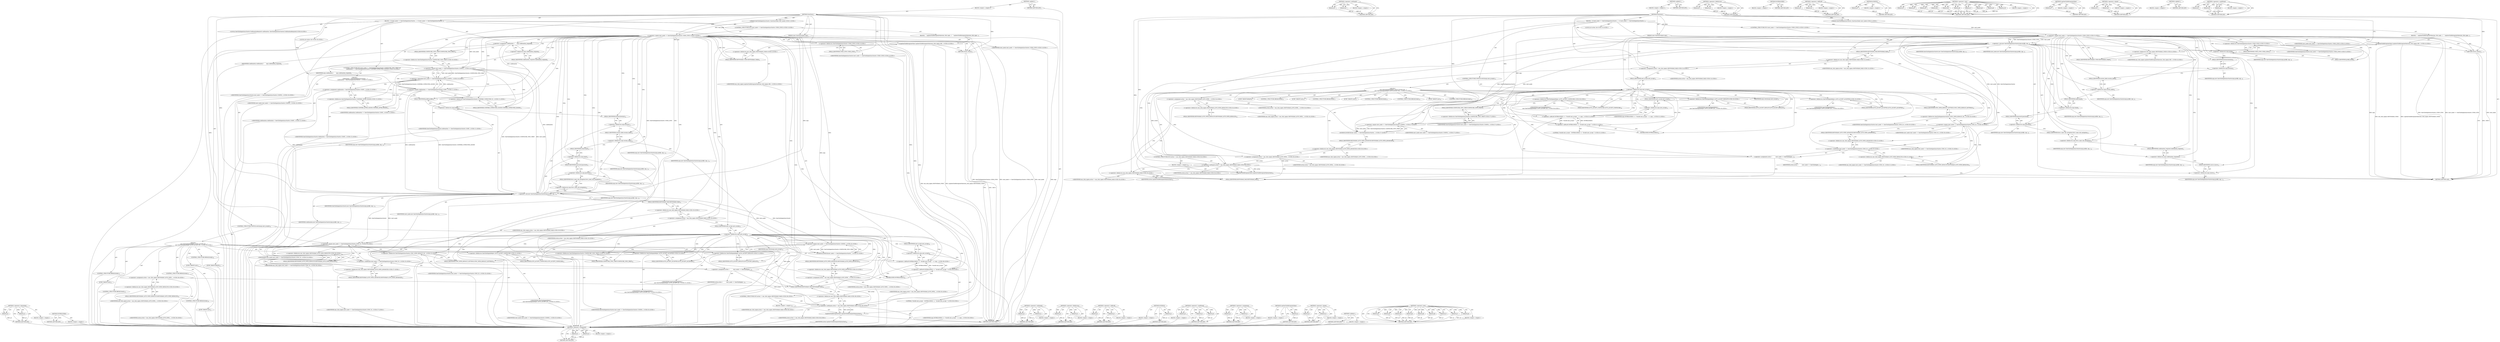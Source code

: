 digraph "&lt;operator&gt;.conditional" {
vulnerable_191 [label=<(METHOD,&lt;operator&gt;.logicalAnd)>];
vulnerable_192 [label=<(PARAM,p1)>];
vulnerable_193 [label=<(PARAM,p2)>];
vulnerable_194 [label=<(BLOCK,&lt;empty&gt;,&lt;empty&gt;)>];
vulnerable_195 [label=<(METHOD_RETURN,ANY)>];
vulnerable_223 [label=<(METHOD,NOTREACHED)>];
vulnerable_224 [label=<(BLOCK,&lt;empty&gt;,&lt;empty&gt;)>];
vulnerable_225 [label=<(METHOD_RETURN,ANY)>];
vulnerable_6 [label=<(METHOD,&lt;global&gt;)<SUB>1</SUB>>];
vulnerable_7 [label=<(BLOCK,&lt;empty&gt;,&lt;empty&gt;)<SUB>1</SUB>>];
vulnerable_8 [label=<(METHOD,StartSync)<SUB>1</SUB>>];
vulnerable_9 [label=<(PARAM,const StartSyncArgs&amp; args)<SUB>1</SUB>>];
vulnerable_10 [label="<(PARAM,OneClickSigninSyncStarter::StartSyncMode start_mode)<SUB>2</SUB>>"];
vulnerable_11 [label=<(BLOCK,{
  if (start_mode == OneClickSigninSyncStarter...,{
  if (start_mode == OneClickSigninSyncStarter...)<SUB>2</SUB>>];
vulnerable_12 [label="<(CONTROL_STRUCTURE,IF,if (start_mode == OneClickSigninSyncStarter::UNDO_SYNC))<SUB>3</SUB>>"];
vulnerable_13 [label="<(&lt;operator&gt;.equals,start_mode == OneClickSigninSyncStarter::UNDO_SYNC)<SUB>3</SUB>>"];
vulnerable_14 [label="<(IDENTIFIER,start_mode,start_mode == OneClickSigninSyncStarter::UNDO_SYNC)<SUB>3</SUB>>"];
vulnerable_15 [label="<(&lt;operator&gt;.fieldAccess,OneClickSigninSyncStarter::UNDO_SYNC)<SUB>3</SUB>>"];
vulnerable_16 [label="<(IDENTIFIER,OneClickSigninSyncStarter,start_mode == OneClickSigninSyncStarter::UNDO_SYNC)<SUB>3</SUB>>"];
vulnerable_17 [label=<(FIELD_IDENTIFIER,UNDO_SYNC,UNDO_SYNC)<SUB>3</SUB>>];
vulnerable_18 [label=<(BLOCK,{
    LogOneClickHistogramValue(one_click_signi...,{
    LogOneClickHistogramValue(one_click_signi...)<SUB>3</SUB>>];
vulnerable_19 [label="<(LogOneClickHistogramValue,LogOneClickHistogramValue(one_click_signin::HIS...)<SUB>4</SUB>>"];
vulnerable_20 [label="<(&lt;operator&gt;.fieldAccess,one_click_signin::HISTOGRAM_UNDO)<SUB>4</SUB>>"];
vulnerable_21 [label="<(IDENTIFIER,one_click_signin,LogOneClickHistogramValue(one_click_signin::HIS...)<SUB>4</SUB>>"];
vulnerable_22 [label=<(FIELD_IDENTIFIER,HISTOGRAM_UNDO,HISTOGRAM_UNDO)<SUB>4</SUB>>];
vulnerable_23 [label=<(RETURN,return;,return;)<SUB>5</SUB>>];
vulnerable_24 [label="<(LOCAL,OneClickSigninSyncStarter.ConfirmationRequired confirmation: OneClickSigninSyncStarter.ConfirmationRequired)<SUB>8</SUB>>"];
vulnerable_25 [label=<(&lt;operator&gt;.assignment,confirmation =
      args.confirmation_required)<SUB>8</SUB>>];
vulnerable_26 [label=<(IDENTIFIER,confirmation,confirmation =
      args.confirmation_required)<SUB>8</SUB>>];
vulnerable_27 [label=<(&lt;operator&gt;.fieldAccess,args.confirmation_required)<SUB>9</SUB>>];
vulnerable_28 [label=<(IDENTIFIER,args,confirmation =
      args.confirmation_required)<SUB>9</SUB>>];
vulnerable_29 [label=<(FIELD_IDENTIFIER,confirmation_required,confirmation_required)<SUB>9</SUB>>];
vulnerable_30 [label="<(CONTROL_STRUCTURE,IF,if (start_mode == OneClickSigninSyncStarter::CONFIGURE_SYNC_FIRST &amp;&amp;
      confirmation == OneClickSigninSyncStarter::CONFIRM_UNTRUSTED_SIGNIN))<SUB>10</SUB>>"];
vulnerable_31 [label="<(&lt;operator&gt;.logicalAnd,start_mode == OneClickSigninSyncStarter::CONFIG...)<SUB>10</SUB>>"];
vulnerable_32 [label="<(&lt;operator&gt;.equals,start_mode == OneClickSigninSyncStarter::CONFIG...)<SUB>10</SUB>>"];
vulnerable_33 [label="<(IDENTIFIER,start_mode,start_mode == OneClickSigninSyncStarter::CONFIG...)<SUB>10</SUB>>"];
vulnerable_34 [label="<(&lt;operator&gt;.fieldAccess,OneClickSigninSyncStarter::CONFIGURE_SYNC_FIRST)<SUB>10</SUB>>"];
vulnerable_35 [label="<(IDENTIFIER,OneClickSigninSyncStarter,start_mode == OneClickSigninSyncStarter::CONFIG...)<SUB>10</SUB>>"];
vulnerable_36 [label=<(FIELD_IDENTIFIER,CONFIGURE_SYNC_FIRST,CONFIGURE_SYNC_FIRST)<SUB>10</SUB>>];
vulnerable_37 [label="<(&lt;operator&gt;.equals,confirmation == OneClickSigninSyncStarter::CONF...)<SUB>11</SUB>>"];
vulnerable_38 [label="<(IDENTIFIER,confirmation,confirmation == OneClickSigninSyncStarter::CONF...)<SUB>11</SUB>>"];
vulnerable_39 [label="<(&lt;operator&gt;.fieldAccess,OneClickSigninSyncStarter::CONFIRM_UNTRUSTED_SI...)<SUB>11</SUB>>"];
vulnerable_40 [label="<(IDENTIFIER,OneClickSigninSyncStarter,confirmation == OneClickSigninSyncStarter::CONF...)<SUB>11</SUB>>"];
vulnerable_41 [label=<(FIELD_IDENTIFIER,CONFIRM_UNTRUSTED_SIGNIN,CONFIRM_UNTRUSTED_SIGNIN)<SUB>11</SUB>>];
vulnerable_42 [label="<(BLOCK,{
    confirmation = OneClickSigninSyncStarter:...,{
    confirmation = OneClickSigninSyncStarter:...)<SUB>11</SUB>>"];
vulnerable_43 [label="<(&lt;operator&gt;.assignment,confirmation = OneClickSigninSyncStarter::CONFI...)<SUB>12</SUB>>"];
vulnerable_44 [label="<(IDENTIFIER,confirmation,confirmation = OneClickSigninSyncStarter::CONFI...)<SUB>12</SUB>>"];
vulnerable_45 [label="<(&lt;operator&gt;.fieldAccess,OneClickSigninSyncStarter::CONFIRM_AFTER_SIGNIN)<SUB>12</SUB>>"];
vulnerable_46 [label="<(IDENTIFIER,OneClickSigninSyncStarter,confirmation = OneClickSigninSyncStarter::CONFI...)<SUB>12</SUB>>"];
vulnerable_47 [label=<(FIELD_IDENTIFIER,CONFIRM_AFTER_SIGNIN,CONFIRM_AFTER_SIGNIN)<SUB>12</SUB>>];
vulnerable_48 [label=<(&lt;operator&gt;.new,new OneClickSigninSyncStarter(args.profile, arg...)<SUB>14</SUB>>];
vulnerable_49 [label=<(IDENTIFIER,OneClickSigninSyncStarter,new OneClickSigninSyncStarter(args.profile, arg...)<SUB>14</SUB>>];
vulnerable_50 [label=<(&lt;operator&gt;.fieldAccess,args.profile)<SUB>14</SUB>>];
vulnerable_51 [label=<(IDENTIFIER,args,new OneClickSigninSyncStarter(args.profile, arg...)<SUB>14</SUB>>];
vulnerable_52 [label=<(FIELD_IDENTIFIER,profile,profile)<SUB>14</SUB>>];
vulnerable_53 [label=<(&lt;operator&gt;.fieldAccess,args.browser)<SUB>14</SUB>>];
vulnerable_54 [label=<(IDENTIFIER,args,new OneClickSigninSyncStarter(args.profile, arg...)<SUB>14</SUB>>];
vulnerable_55 [label=<(FIELD_IDENTIFIER,browser,browser)<SUB>14</SUB>>];
vulnerable_56 [label=<(&lt;operator&gt;.fieldAccess,args.session_index)<SUB>14</SUB>>];
vulnerable_57 [label=<(IDENTIFIER,args,new OneClickSigninSyncStarter(args.profile, arg...)<SUB>14</SUB>>];
vulnerable_58 [label=<(FIELD_IDENTIFIER,session_index,session_index)<SUB>14</SUB>>];
vulnerable_59 [label=<(&lt;operator&gt;.fieldAccess,args.email)<SUB>15</SUB>>];
vulnerable_60 [label=<(IDENTIFIER,args,new OneClickSigninSyncStarter(args.profile, arg...)<SUB>15</SUB>>];
vulnerable_61 [label=<(FIELD_IDENTIFIER,email,email)<SUB>15</SUB>>];
vulnerable_62 [label=<(&lt;operator&gt;.fieldAccess,args.password)<SUB>15</SUB>>];
vulnerable_63 [label=<(IDENTIFIER,args,new OneClickSigninSyncStarter(args.profile, arg...)<SUB>15</SUB>>];
vulnerable_64 [label=<(FIELD_IDENTIFIER,password,password)<SUB>15</SUB>>];
vulnerable_65 [label=<(IDENTIFIER,start_mode,new OneClickSigninSyncStarter(args.profile, arg...)<SUB>15</SUB>>];
vulnerable_66 [label=<(&lt;operator&gt;.fieldAccess,args.force_same_tab_navigation)<SUB>16</SUB>>];
vulnerable_67 [label=<(IDENTIFIER,args,new OneClickSigninSyncStarter(args.profile, arg...)<SUB>16</SUB>>];
vulnerable_68 [label=<(FIELD_IDENTIFIER,force_same_tab_navigation,force_same_tab_navigation)<SUB>16</SUB>>];
vulnerable_69 [label=<(IDENTIFIER,confirmation,new OneClickSigninSyncStarter(args.profile, arg...)<SUB>17</SUB>>];
vulnerable_70 [label="<(LOCAL,int action: int)<SUB>19</SUB>>"];
vulnerable_71 [label="<(&lt;operator&gt;.assignment,action = one_click_signin::HISTOGRAM_MAX)<SUB>19</SUB>>"];
vulnerable_72 [label="<(IDENTIFIER,action,action = one_click_signin::HISTOGRAM_MAX)<SUB>19</SUB>>"];
vulnerable_73 [label="<(&lt;operator&gt;.fieldAccess,one_click_signin::HISTOGRAM_MAX)<SUB>19</SUB>>"];
vulnerable_74 [label="<(IDENTIFIER,one_click_signin,action = one_click_signin::HISTOGRAM_MAX)<SUB>19</SUB>>"];
vulnerable_75 [label=<(FIELD_IDENTIFIER,HISTOGRAM_MAX,HISTOGRAM_MAX)<SUB>19</SUB>>];
vulnerable_76 [label=<(CONTROL_STRUCTURE,SWITCH,switch(args.auto_accept))<SUB>20</SUB>>];
vulnerable_77 [label=<(&lt;operator&gt;.fieldAccess,args.auto_accept)<SUB>20</SUB>>];
vulnerable_78 [label=<(IDENTIFIER,args,switch(args.auto_accept))<SUB>20</SUB>>];
vulnerable_79 [label=<(FIELD_IDENTIFIER,auto_accept,auto_accept)<SUB>20</SUB>>];
vulnerable_80 [label="<(BLOCK,{
    case OneClickSigninHelper::AUTO_ACCEPT_EX...,{
    case OneClickSigninHelper::AUTO_ACCEPT_EX...)<SUB>20</SUB>>"];
vulnerable_81 [label=<(JUMP_TARGET,case)<SUB>21</SUB>>];
vulnerable_82 [label="<(&lt;operator&gt;.fieldAccess,OneClickSigninHelper::AUTO_ACCEPT_EXPLICIT)<SUB>21</SUB>>"];
vulnerable_83 [label="<(IDENTIFIER,OneClickSigninHelper,{
    case OneClickSigninHelper::AUTO_ACCEPT_EX...)<SUB>21</SUB>>"];
vulnerable_84 [label=<(FIELD_IDENTIFIER,AUTO_ACCEPT_EXPLICIT,AUTO_ACCEPT_EXPLICIT)<SUB>21</SUB>>];
vulnerable_85 [label=<(CONTROL_STRUCTURE,BREAK,break;)<SUB>22</SUB>>];
vulnerable_86 [label=<(JUMP_TARGET,case)<SUB>23</SUB>>];
vulnerable_87 [label="<(&lt;operator&gt;.fieldAccess,OneClickSigninHelper::AUTO_ACCEPT_ACCEPTED)<SUB>23</SUB>>"];
vulnerable_88 [label="<(IDENTIFIER,OneClickSigninHelper,{
    case OneClickSigninHelper::AUTO_ACCEPT_EX...)<SUB>23</SUB>>"];
vulnerable_89 [label=<(FIELD_IDENTIFIER,AUTO_ACCEPT_ACCEPTED,AUTO_ACCEPT_ACCEPTED)<SUB>23</SUB>>];
vulnerable_90 [label=<(&lt;operator&gt;.assignment,action =
          start_mode == OneClickSignin...)<SUB>24</SUB>>];
vulnerable_91 [label=<(IDENTIFIER,action,action =
          start_mode == OneClickSignin...)<SUB>24</SUB>>];
vulnerable_92 [label="<(&lt;operator&gt;.conditional,start_mode == OneClickSigninSyncStarter::SYNC_W...)<SUB>25</SUB>>"];
vulnerable_93 [label="<(&lt;operator&gt;.equals,start_mode == OneClickSigninSyncStarter::SYNC_W...)<SUB>25</SUB>>"];
vulnerable_94 [label="<(IDENTIFIER,start_mode,start_mode == OneClickSigninSyncStarter::SYNC_W...)<SUB>25</SUB>>"];
vulnerable_95 [label="<(&lt;operator&gt;.fieldAccess,OneClickSigninSyncStarter::SYNC_WITH_DEFAULT_SE...)<SUB>25</SUB>>"];
vulnerable_96 [label="<(IDENTIFIER,OneClickSigninSyncStarter,start_mode == OneClickSigninSyncStarter::SYNC_W...)<SUB>25</SUB>>"];
vulnerable_97 [label=<(FIELD_IDENTIFIER,SYNC_WITH_DEFAULT_SETTINGS,SYNC_WITH_DEFAULT_SETTINGS)<SUB>25</SUB>>];
vulnerable_98 [label="<(&lt;operator&gt;.fieldAccess,one_click_signin::HISTOGRAM_AUTO_WITH_DEFAULTS)<SUB>26</SUB>>"];
vulnerable_99 [label="<(IDENTIFIER,one_click_signin,start_mode == OneClickSigninSyncStarter::SYNC_W...)<SUB>26</SUB>>"];
vulnerable_100 [label=<(FIELD_IDENTIFIER,HISTOGRAM_AUTO_WITH_DEFAULTS,HISTOGRAM_AUTO_WITH_DEFAULTS)<SUB>26</SUB>>];
vulnerable_101 [label="<(&lt;operator&gt;.fieldAccess,one_click_signin::HISTOGRAM_AUTO_WITH_ADVANCED)<SUB>27</SUB>>"];
vulnerable_102 [label="<(IDENTIFIER,one_click_signin,start_mode == OneClickSigninSyncStarter::SYNC_W...)<SUB>27</SUB>>"];
vulnerable_103 [label=<(FIELD_IDENTIFIER,HISTOGRAM_AUTO_WITH_ADVANCED,HISTOGRAM_AUTO_WITH_ADVANCED)<SUB>27</SUB>>];
vulnerable_104 [label=<(CONTROL_STRUCTURE,BREAK,break;)<SUB>28</SUB>>];
vulnerable_105 [label="<(&lt;operator&gt;.assignment,action = one_click_signin::HISTOGRAM_AUTO_WITH_...)<SUB>29</SUB>>"];
vulnerable_106 [label="<(IDENTIFIER,action,action = one_click_signin::HISTOGRAM_AUTO_WITH_...)<SUB>29</SUB>>"];
vulnerable_107 [label="<(&lt;operator&gt;.fieldAccess,one_click_signin::HISTOGRAM_AUTO_WITH_DEFAULTS)<SUB>29</SUB>>"];
vulnerable_108 [label="<(IDENTIFIER,one_click_signin,action = one_click_signin::HISTOGRAM_AUTO_WITH_...)<SUB>29</SUB>>"];
vulnerable_109 [label=<(FIELD_IDENTIFIER,HISTOGRAM_AUTO_WITH_DEFAULTS,HISTOGRAM_AUTO_WITH_DEFAULTS)<SUB>29</SUB>>];
vulnerable_110 [label=<(CONTROL_STRUCTURE,BREAK,break;)<SUB>30</SUB>>];
vulnerable_111 [label=<(JUMP_TARGET,case)<SUB>31</SUB>>];
vulnerable_112 [label="<(&lt;operator&gt;.fieldAccess,OneClickSigninHelper::AUTO_ACCEPT_CONFIGURE)<SUB>31</SUB>>"];
vulnerable_113 [label="<(IDENTIFIER,OneClickSigninHelper,{
    case OneClickSigninHelper::AUTO_ACCEPT_EX...)<SUB>31</SUB>>"];
vulnerable_114 [label=<(FIELD_IDENTIFIER,AUTO_ACCEPT_CONFIGURE,AUTO_ACCEPT_CONFIGURE)<SUB>31</SUB>>];
vulnerable_115 [label="<(DCHECK,DCHECK(start_mode == OneClickSigninSyncStarter:...)<SUB>32</SUB>>"];
vulnerable_116 [label="<(&lt;operator&gt;.equals,start_mode == OneClickSigninSyncStarter::CONFIG...)<SUB>32</SUB>>"];
vulnerable_117 [label="<(IDENTIFIER,start_mode,start_mode == OneClickSigninSyncStarter::CONFIG...)<SUB>32</SUB>>"];
vulnerable_118 [label="<(&lt;operator&gt;.fieldAccess,OneClickSigninSyncStarter::CONFIGURE_SYNC_FIRST)<SUB>32</SUB>>"];
vulnerable_119 [label="<(IDENTIFIER,OneClickSigninSyncStarter,start_mode == OneClickSigninSyncStarter::CONFIG...)<SUB>32</SUB>>"];
vulnerable_120 [label=<(FIELD_IDENTIFIER,CONFIGURE_SYNC_FIRST,CONFIGURE_SYNC_FIRST)<SUB>32</SUB>>];
vulnerable_121 [label="<(&lt;operator&gt;.assignment,action = one_click_signin::HISTOGRAM_AUTO_WITH_...)<SUB>33</SUB>>"];
vulnerable_122 [label="<(IDENTIFIER,action,action = one_click_signin::HISTOGRAM_AUTO_WITH_...)<SUB>33</SUB>>"];
vulnerable_123 [label="<(&lt;operator&gt;.fieldAccess,one_click_signin::HISTOGRAM_AUTO_WITH_ADVANCED)<SUB>33</SUB>>"];
vulnerable_124 [label="<(IDENTIFIER,one_click_signin,action = one_click_signin::HISTOGRAM_AUTO_WITH_...)<SUB>33</SUB>>"];
vulnerable_125 [label=<(FIELD_IDENTIFIER,HISTOGRAM_AUTO_WITH_ADVANCED,HISTOGRAM_AUTO_WITH_ADVANCED)<SUB>33</SUB>>];
vulnerable_126 [label=<(CONTROL_STRUCTURE,BREAK,break;)<SUB>34</SUB>>];
vulnerable_127 [label=<(JUMP_TARGET,default)<SUB>35</SUB>>];
vulnerable_128 [label="<(&lt;operator&gt;.shiftLeft,NOTREACHED() &lt;&lt; &quot;Invalid auto_accept: &quot; &lt;&lt; args...)<SUB>36</SUB>>"];
vulnerable_129 [label="<(&lt;operator&gt;.shiftLeft,NOTREACHED() &lt;&lt; &quot;Invalid auto_accept: &quot;)<SUB>36</SUB>>"];
vulnerable_130 [label=<(NOTREACHED,NOTREACHED())<SUB>36</SUB>>];
vulnerable_131 [label="<(LITERAL,&quot;Invalid auto_accept: &quot;,NOTREACHED() &lt;&lt; &quot;Invalid auto_accept: &quot;)<SUB>36</SUB>>"];
vulnerable_132 [label=<(&lt;operator&gt;.fieldAccess,args.auto_accept)<SUB>36</SUB>>];
vulnerable_133 [label="<(IDENTIFIER,args,NOTREACHED() &lt;&lt; &quot;Invalid auto_accept: &quot; &lt;&lt; args...)<SUB>36</SUB>>"];
vulnerable_134 [label=<(FIELD_IDENTIFIER,auto_accept,auto_accept)<SUB>36</SUB>>];
vulnerable_135 [label=<(CONTROL_STRUCTURE,BREAK,break;)<SUB>37</SUB>>];
vulnerable_136 [label="<(CONTROL_STRUCTURE,IF,if (action != one_click_signin::HISTOGRAM_MAX))<SUB>39</SUB>>"];
vulnerable_137 [label="<(&lt;operator&gt;.notEquals,action != one_click_signin::HISTOGRAM_MAX)<SUB>39</SUB>>"];
vulnerable_138 [label="<(IDENTIFIER,action,action != one_click_signin::HISTOGRAM_MAX)<SUB>39</SUB>>"];
vulnerable_139 [label="<(&lt;operator&gt;.fieldAccess,one_click_signin::HISTOGRAM_MAX)<SUB>39</SUB>>"];
vulnerable_140 [label="<(IDENTIFIER,one_click_signin,action != one_click_signin::HISTOGRAM_MAX)<SUB>39</SUB>>"];
vulnerable_141 [label=<(FIELD_IDENTIFIER,HISTOGRAM_MAX,HISTOGRAM_MAX)<SUB>39</SUB>>];
vulnerable_142 [label=<(BLOCK,&lt;empty&gt;,&lt;empty&gt;)<SUB>40</SUB>>];
vulnerable_143 [label=<(LogOneClickHistogramValue,LogOneClickHistogramValue(action))<SUB>40</SUB>>];
vulnerable_144 [label=<(IDENTIFIER,action,LogOneClickHistogramValue(action))<SUB>40</SUB>>];
vulnerable_145 [label=<(METHOD_RETURN,void)<SUB>1</SUB>>];
vulnerable_147 [label=<(METHOD_RETURN,ANY)<SUB>1</SUB>>];
vulnerable_226 [label=<(METHOD,&lt;operator&gt;.notEquals)>];
vulnerable_227 [label=<(PARAM,p1)>];
vulnerable_228 [label=<(PARAM,p2)>];
vulnerable_229 [label=<(BLOCK,&lt;empty&gt;,&lt;empty&gt;)>];
vulnerable_230 [label=<(METHOD_RETURN,ANY)>];
vulnerable_177 [label=<(METHOD,&lt;operator&gt;.fieldAccess)>];
vulnerable_178 [label=<(PARAM,p1)>];
vulnerable_179 [label=<(PARAM,p2)>];
vulnerable_180 [label=<(BLOCK,&lt;empty&gt;,&lt;empty&gt;)>];
vulnerable_181 [label=<(METHOD_RETURN,ANY)>];
vulnerable_218 [label=<(METHOD,&lt;operator&gt;.shiftLeft)>];
vulnerable_219 [label=<(PARAM,p1)>];
vulnerable_220 [label=<(PARAM,p2)>];
vulnerable_221 [label=<(BLOCK,&lt;empty&gt;,&lt;empty&gt;)>];
vulnerable_222 [label=<(METHOD_RETURN,ANY)>];
vulnerable_214 [label=<(METHOD,DCHECK)>];
vulnerable_215 [label=<(PARAM,p1)>];
vulnerable_216 [label=<(BLOCK,&lt;empty&gt;,&lt;empty&gt;)>];
vulnerable_217 [label=<(METHOD_RETURN,ANY)>];
vulnerable_208 [label=<(METHOD,&lt;operator&gt;.conditional)>];
vulnerable_209 [label=<(PARAM,p1)>];
vulnerable_210 [label=<(PARAM,p2)>];
vulnerable_211 [label=<(PARAM,p3)>];
vulnerable_212 [label=<(BLOCK,&lt;empty&gt;,&lt;empty&gt;)>];
vulnerable_213 [label=<(METHOD_RETURN,ANY)>];
vulnerable_186 [label=<(METHOD,&lt;operator&gt;.assignment)>];
vulnerable_187 [label=<(PARAM,p1)>];
vulnerable_188 [label=<(PARAM,p2)>];
vulnerable_189 [label=<(BLOCK,&lt;empty&gt;,&lt;empty&gt;)>];
vulnerable_190 [label=<(METHOD_RETURN,ANY)>];
vulnerable_182 [label=<(METHOD,LogOneClickHistogramValue)>];
vulnerable_183 [label=<(PARAM,p1)>];
vulnerable_184 [label=<(BLOCK,&lt;empty&gt;,&lt;empty&gt;)>];
vulnerable_185 [label=<(METHOD_RETURN,ANY)>];
vulnerable_172 [label=<(METHOD,&lt;operator&gt;.equals)>];
vulnerable_173 [label=<(PARAM,p1)>];
vulnerable_174 [label=<(PARAM,p2)>];
vulnerable_175 [label=<(BLOCK,&lt;empty&gt;,&lt;empty&gt;)>];
vulnerable_176 [label=<(METHOD_RETURN,ANY)>];
vulnerable_166 [label=<(METHOD,&lt;global&gt;)<SUB>1</SUB>>];
vulnerable_167 [label=<(BLOCK,&lt;empty&gt;,&lt;empty&gt;)>];
vulnerable_168 [label=<(METHOD_RETURN,ANY)>];
vulnerable_196 [label=<(METHOD,&lt;operator&gt;.new)>];
vulnerable_197 [label=<(PARAM,p1)>];
vulnerable_198 [label=<(PARAM,p2)>];
vulnerable_199 [label=<(PARAM,p3)>];
vulnerable_200 [label=<(PARAM,p4)>];
vulnerable_201 [label=<(PARAM,p5)>];
vulnerable_202 [label=<(PARAM,p6)>];
vulnerable_203 [label=<(PARAM,p7)>];
vulnerable_204 [label=<(PARAM,p8)>];
vulnerable_205 [label=<(PARAM,p9)>];
vulnerable_206 [label=<(BLOCK,&lt;empty&gt;,&lt;empty&gt;)>];
vulnerable_207 [label=<(METHOD_RETURN,ANY)>];
fixed_178 [label=<(METHOD,&lt;operator&gt;.assignment)>];
fixed_179 [label=<(PARAM,p1)>];
fixed_180 [label=<(PARAM,p2)>];
fixed_181 [label=<(BLOCK,&lt;empty&gt;,&lt;empty&gt;)>];
fixed_182 [label=<(METHOD_RETURN,ANY)>];
fixed_201 [label=<(METHOD,&lt;operator&gt;.notEquals)>];
fixed_202 [label=<(PARAM,p1)>];
fixed_203 [label=<(PARAM,p2)>];
fixed_204 [label=<(BLOCK,&lt;empty&gt;,&lt;empty&gt;)>];
fixed_205 [label=<(METHOD_RETURN,ANY)>];
fixed_6 [label=<(METHOD,&lt;global&gt;)<SUB>1</SUB>>];
fixed_7 [label=<(BLOCK,&lt;empty&gt;,&lt;empty&gt;)<SUB>1</SUB>>];
fixed_8 [label=<(METHOD,StartSync)<SUB>1</SUB>>];
fixed_9 [label=<(PARAM,const StartSyncArgs&amp; args)<SUB>1</SUB>>];
fixed_10 [label="<(PARAM,OneClickSigninSyncStarter::StartSyncMode start_mode)<SUB>2</SUB>>"];
fixed_11 [label=<(BLOCK,{
  if (start_mode == OneClickSigninSyncStarter...,{
  if (start_mode == OneClickSigninSyncStarter...)<SUB>2</SUB>>];
fixed_12 [label="<(CONTROL_STRUCTURE,IF,if (start_mode == OneClickSigninSyncStarter::UNDO_SYNC))<SUB>3</SUB>>"];
fixed_13 [label="<(&lt;operator&gt;.equals,start_mode == OneClickSigninSyncStarter::UNDO_SYNC)<SUB>3</SUB>>"];
fixed_14 [label="<(IDENTIFIER,start_mode,start_mode == OneClickSigninSyncStarter::UNDO_SYNC)<SUB>3</SUB>>"];
fixed_15 [label="<(&lt;operator&gt;.fieldAccess,OneClickSigninSyncStarter::UNDO_SYNC)<SUB>3</SUB>>"];
fixed_16 [label="<(IDENTIFIER,OneClickSigninSyncStarter,start_mode == OneClickSigninSyncStarter::UNDO_SYNC)<SUB>3</SUB>>"];
fixed_17 [label=<(FIELD_IDENTIFIER,UNDO_SYNC,UNDO_SYNC)<SUB>3</SUB>>];
fixed_18 [label=<(BLOCK,{
    LogOneClickHistogramValue(one_click_signi...,{
    LogOneClickHistogramValue(one_click_signi...)<SUB>3</SUB>>];
fixed_19 [label="<(LogOneClickHistogramValue,LogOneClickHistogramValue(one_click_signin::HIS...)<SUB>4</SUB>>"];
fixed_20 [label="<(&lt;operator&gt;.fieldAccess,one_click_signin::HISTOGRAM_UNDO)<SUB>4</SUB>>"];
fixed_21 [label="<(IDENTIFIER,one_click_signin,LogOneClickHistogramValue(one_click_signin::HIS...)<SUB>4</SUB>>"];
fixed_22 [label=<(FIELD_IDENTIFIER,HISTOGRAM_UNDO,HISTOGRAM_UNDO)<SUB>4</SUB>>];
fixed_23 [label=<(RETURN,return;,return;)<SUB>5</SUB>>];
fixed_24 [label=<(&lt;operator&gt;.new,new OneClickSigninSyncStarter(args.profile, arg...)<SUB>8</SUB>>];
fixed_25 [label=<(IDENTIFIER,OneClickSigninSyncStarter,new OneClickSigninSyncStarter(args.profile, arg...)<SUB>8</SUB>>];
fixed_26 [label=<(&lt;operator&gt;.fieldAccess,args.profile)<SUB>8</SUB>>];
fixed_27 [label=<(IDENTIFIER,args,new OneClickSigninSyncStarter(args.profile, arg...)<SUB>8</SUB>>];
fixed_28 [label=<(FIELD_IDENTIFIER,profile,profile)<SUB>8</SUB>>];
fixed_29 [label=<(&lt;operator&gt;.fieldAccess,args.browser)<SUB>8</SUB>>];
fixed_30 [label=<(IDENTIFIER,args,new OneClickSigninSyncStarter(args.profile, arg...)<SUB>8</SUB>>];
fixed_31 [label=<(FIELD_IDENTIFIER,browser,browser)<SUB>8</SUB>>];
fixed_32 [label=<(&lt;operator&gt;.fieldAccess,args.session_index)<SUB>8</SUB>>];
fixed_33 [label=<(IDENTIFIER,args,new OneClickSigninSyncStarter(args.profile, arg...)<SUB>8</SUB>>];
fixed_34 [label=<(FIELD_IDENTIFIER,session_index,session_index)<SUB>8</SUB>>];
fixed_35 [label=<(&lt;operator&gt;.fieldAccess,args.email)<SUB>9</SUB>>];
fixed_36 [label=<(IDENTIFIER,args,new OneClickSigninSyncStarter(args.profile, arg...)<SUB>9</SUB>>];
fixed_37 [label=<(FIELD_IDENTIFIER,email,email)<SUB>9</SUB>>];
fixed_38 [label=<(&lt;operator&gt;.fieldAccess,args.password)<SUB>9</SUB>>];
fixed_39 [label=<(IDENTIFIER,args,new OneClickSigninSyncStarter(args.profile, arg...)<SUB>9</SUB>>];
fixed_40 [label=<(FIELD_IDENTIFIER,password,password)<SUB>9</SUB>>];
fixed_41 [label=<(IDENTIFIER,start_mode,new OneClickSigninSyncStarter(args.profile, arg...)<SUB>9</SUB>>];
fixed_42 [label=<(&lt;operator&gt;.fieldAccess,args.force_same_tab_navigation)<SUB>10</SUB>>];
fixed_43 [label=<(IDENTIFIER,args,new OneClickSigninSyncStarter(args.profile, arg...)<SUB>10</SUB>>];
fixed_44 [label=<(FIELD_IDENTIFIER,force_same_tab_navigation,force_same_tab_navigation)<SUB>10</SUB>>];
fixed_45 [label=<(&lt;operator&gt;.fieldAccess,args.confirmation_required)<SUB>11</SUB>>];
fixed_46 [label=<(IDENTIFIER,args,new OneClickSigninSyncStarter(args.profile, arg...)<SUB>11</SUB>>];
fixed_47 [label=<(FIELD_IDENTIFIER,confirmation_required,confirmation_required)<SUB>11</SUB>>];
fixed_48 [label=<(&lt;operator&gt;.fieldAccess,args.source)<SUB>12</SUB>>];
fixed_49 [label=<(IDENTIFIER,args,new OneClickSigninSyncStarter(args.profile, arg...)<SUB>12</SUB>>];
fixed_50 [label=<(FIELD_IDENTIFIER,source,source)<SUB>12</SUB>>];
fixed_51 [label="<(LOCAL,int action: int)<SUB>14</SUB>>"];
fixed_52 [label="<(&lt;operator&gt;.assignment,action = one_click_signin::HISTOGRAM_MAX)<SUB>14</SUB>>"];
fixed_53 [label="<(IDENTIFIER,action,action = one_click_signin::HISTOGRAM_MAX)<SUB>14</SUB>>"];
fixed_54 [label="<(&lt;operator&gt;.fieldAccess,one_click_signin::HISTOGRAM_MAX)<SUB>14</SUB>>"];
fixed_55 [label="<(IDENTIFIER,one_click_signin,action = one_click_signin::HISTOGRAM_MAX)<SUB>14</SUB>>"];
fixed_56 [label=<(FIELD_IDENTIFIER,HISTOGRAM_MAX,HISTOGRAM_MAX)<SUB>14</SUB>>];
fixed_57 [label=<(CONTROL_STRUCTURE,SWITCH,switch(args.auto_accept))<SUB>15</SUB>>];
fixed_58 [label=<(&lt;operator&gt;.fieldAccess,args.auto_accept)<SUB>15</SUB>>];
fixed_59 [label=<(IDENTIFIER,args,switch(args.auto_accept))<SUB>15</SUB>>];
fixed_60 [label=<(FIELD_IDENTIFIER,auto_accept,auto_accept)<SUB>15</SUB>>];
fixed_61 [label="<(BLOCK,{
    case OneClickSigninHelper::AUTO_ACCEPT_EX...,{
    case OneClickSigninHelper::AUTO_ACCEPT_EX...)<SUB>15</SUB>>"];
fixed_62 [label=<(JUMP_TARGET,case)<SUB>16</SUB>>];
fixed_63 [label="<(&lt;operator&gt;.fieldAccess,OneClickSigninHelper::AUTO_ACCEPT_EXPLICIT)<SUB>16</SUB>>"];
fixed_64 [label="<(IDENTIFIER,OneClickSigninHelper,{
    case OneClickSigninHelper::AUTO_ACCEPT_EX...)<SUB>16</SUB>>"];
fixed_65 [label=<(FIELD_IDENTIFIER,AUTO_ACCEPT_EXPLICIT,AUTO_ACCEPT_EXPLICIT)<SUB>16</SUB>>];
fixed_66 [label=<(CONTROL_STRUCTURE,BREAK,break;)<SUB>17</SUB>>];
fixed_67 [label=<(JUMP_TARGET,case)<SUB>18</SUB>>];
fixed_68 [label="<(&lt;operator&gt;.fieldAccess,OneClickSigninHelper::AUTO_ACCEPT_ACCEPTED)<SUB>18</SUB>>"];
fixed_69 [label="<(IDENTIFIER,OneClickSigninHelper,{
    case OneClickSigninHelper::AUTO_ACCEPT_EX...)<SUB>18</SUB>>"];
fixed_70 [label=<(FIELD_IDENTIFIER,AUTO_ACCEPT_ACCEPTED,AUTO_ACCEPT_ACCEPTED)<SUB>18</SUB>>];
fixed_71 [label=<(&lt;operator&gt;.assignment,action =
          start_mode == OneClickSignin...)<SUB>19</SUB>>];
fixed_72 [label=<(IDENTIFIER,action,action =
          start_mode == OneClickSignin...)<SUB>19</SUB>>];
fixed_73 [label="<(&lt;operator&gt;.conditional,start_mode == OneClickSigninSyncStarter::SYNC_W...)<SUB>20</SUB>>"];
fixed_74 [label="<(&lt;operator&gt;.equals,start_mode == OneClickSigninSyncStarter::SYNC_W...)<SUB>20</SUB>>"];
fixed_75 [label="<(IDENTIFIER,start_mode,start_mode == OneClickSigninSyncStarter::SYNC_W...)<SUB>20</SUB>>"];
fixed_76 [label="<(&lt;operator&gt;.fieldAccess,OneClickSigninSyncStarter::SYNC_WITH_DEFAULT_SE...)<SUB>20</SUB>>"];
fixed_77 [label="<(IDENTIFIER,OneClickSigninSyncStarter,start_mode == OneClickSigninSyncStarter::SYNC_W...)<SUB>20</SUB>>"];
fixed_78 [label=<(FIELD_IDENTIFIER,SYNC_WITH_DEFAULT_SETTINGS,SYNC_WITH_DEFAULT_SETTINGS)<SUB>20</SUB>>];
fixed_79 [label="<(&lt;operator&gt;.fieldAccess,one_click_signin::HISTOGRAM_AUTO_WITH_DEFAULTS)<SUB>21</SUB>>"];
fixed_80 [label="<(IDENTIFIER,one_click_signin,start_mode == OneClickSigninSyncStarter::SYNC_W...)<SUB>21</SUB>>"];
fixed_81 [label=<(FIELD_IDENTIFIER,HISTOGRAM_AUTO_WITH_DEFAULTS,HISTOGRAM_AUTO_WITH_DEFAULTS)<SUB>21</SUB>>];
fixed_82 [label="<(&lt;operator&gt;.fieldAccess,one_click_signin::HISTOGRAM_AUTO_WITH_ADVANCED)<SUB>22</SUB>>"];
fixed_83 [label="<(IDENTIFIER,one_click_signin,start_mode == OneClickSigninSyncStarter::SYNC_W...)<SUB>22</SUB>>"];
fixed_84 [label=<(FIELD_IDENTIFIER,HISTOGRAM_AUTO_WITH_ADVANCED,HISTOGRAM_AUTO_WITH_ADVANCED)<SUB>22</SUB>>];
fixed_85 [label=<(CONTROL_STRUCTURE,BREAK,break;)<SUB>23</SUB>>];
fixed_86 [label="<(&lt;operator&gt;.assignment,action = one_click_signin::HISTOGRAM_AUTO_WITH_...)<SUB>24</SUB>>"];
fixed_87 [label="<(IDENTIFIER,action,action = one_click_signin::HISTOGRAM_AUTO_WITH_...)<SUB>24</SUB>>"];
fixed_88 [label="<(&lt;operator&gt;.fieldAccess,one_click_signin::HISTOGRAM_AUTO_WITH_DEFAULTS)<SUB>24</SUB>>"];
fixed_89 [label="<(IDENTIFIER,one_click_signin,action = one_click_signin::HISTOGRAM_AUTO_WITH_...)<SUB>24</SUB>>"];
fixed_90 [label=<(FIELD_IDENTIFIER,HISTOGRAM_AUTO_WITH_DEFAULTS,HISTOGRAM_AUTO_WITH_DEFAULTS)<SUB>24</SUB>>];
fixed_91 [label=<(CONTROL_STRUCTURE,BREAK,break;)<SUB>25</SUB>>];
fixed_92 [label=<(JUMP_TARGET,case)<SUB>26</SUB>>];
fixed_93 [label="<(&lt;operator&gt;.fieldAccess,OneClickSigninHelper::AUTO_ACCEPT_CONFIGURE)<SUB>26</SUB>>"];
fixed_94 [label="<(IDENTIFIER,OneClickSigninHelper,{
    case OneClickSigninHelper::AUTO_ACCEPT_EX...)<SUB>26</SUB>>"];
fixed_95 [label=<(FIELD_IDENTIFIER,AUTO_ACCEPT_CONFIGURE,AUTO_ACCEPT_CONFIGURE)<SUB>26</SUB>>];
fixed_96 [label="<(DCHECK,DCHECK(start_mode == OneClickSigninSyncStarter:...)<SUB>27</SUB>>"];
fixed_97 [label="<(&lt;operator&gt;.equals,start_mode == OneClickSigninSyncStarter::CONFIG...)<SUB>27</SUB>>"];
fixed_98 [label="<(IDENTIFIER,start_mode,start_mode == OneClickSigninSyncStarter::CONFIG...)<SUB>27</SUB>>"];
fixed_99 [label="<(&lt;operator&gt;.fieldAccess,OneClickSigninSyncStarter::CONFIGURE_SYNC_FIRST)<SUB>27</SUB>>"];
fixed_100 [label="<(IDENTIFIER,OneClickSigninSyncStarter,start_mode == OneClickSigninSyncStarter::CONFIG...)<SUB>27</SUB>>"];
fixed_101 [label=<(FIELD_IDENTIFIER,CONFIGURE_SYNC_FIRST,CONFIGURE_SYNC_FIRST)<SUB>27</SUB>>];
fixed_102 [label="<(&lt;operator&gt;.assignment,action = one_click_signin::HISTOGRAM_AUTO_WITH_...)<SUB>28</SUB>>"];
fixed_103 [label="<(IDENTIFIER,action,action = one_click_signin::HISTOGRAM_AUTO_WITH_...)<SUB>28</SUB>>"];
fixed_104 [label="<(&lt;operator&gt;.fieldAccess,one_click_signin::HISTOGRAM_AUTO_WITH_ADVANCED)<SUB>28</SUB>>"];
fixed_105 [label="<(IDENTIFIER,one_click_signin,action = one_click_signin::HISTOGRAM_AUTO_WITH_...)<SUB>28</SUB>>"];
fixed_106 [label=<(FIELD_IDENTIFIER,HISTOGRAM_AUTO_WITH_ADVANCED,HISTOGRAM_AUTO_WITH_ADVANCED)<SUB>28</SUB>>];
fixed_107 [label=<(CONTROL_STRUCTURE,BREAK,break;)<SUB>29</SUB>>];
fixed_108 [label=<(JUMP_TARGET,default)<SUB>30</SUB>>];
fixed_109 [label="<(&lt;operator&gt;.shiftLeft,NOTREACHED() &lt;&lt; &quot;Invalid auto_accept: &quot; &lt;&lt; args...)<SUB>31</SUB>>"];
fixed_110 [label="<(&lt;operator&gt;.shiftLeft,NOTREACHED() &lt;&lt; &quot;Invalid auto_accept: &quot;)<SUB>31</SUB>>"];
fixed_111 [label=<(NOTREACHED,NOTREACHED())<SUB>31</SUB>>];
fixed_112 [label="<(LITERAL,&quot;Invalid auto_accept: &quot;,NOTREACHED() &lt;&lt; &quot;Invalid auto_accept: &quot;)<SUB>31</SUB>>"];
fixed_113 [label=<(&lt;operator&gt;.fieldAccess,args.auto_accept)<SUB>31</SUB>>];
fixed_114 [label="<(IDENTIFIER,args,NOTREACHED() &lt;&lt; &quot;Invalid auto_accept: &quot; &lt;&lt; args...)<SUB>31</SUB>>"];
fixed_115 [label=<(FIELD_IDENTIFIER,auto_accept,auto_accept)<SUB>31</SUB>>];
fixed_116 [label=<(CONTROL_STRUCTURE,BREAK,break;)<SUB>32</SUB>>];
fixed_117 [label="<(CONTROL_STRUCTURE,IF,if (action != one_click_signin::HISTOGRAM_MAX))<SUB>34</SUB>>"];
fixed_118 [label="<(&lt;operator&gt;.notEquals,action != one_click_signin::HISTOGRAM_MAX)<SUB>34</SUB>>"];
fixed_119 [label="<(IDENTIFIER,action,action != one_click_signin::HISTOGRAM_MAX)<SUB>34</SUB>>"];
fixed_120 [label="<(&lt;operator&gt;.fieldAccess,one_click_signin::HISTOGRAM_MAX)<SUB>34</SUB>>"];
fixed_121 [label="<(IDENTIFIER,one_click_signin,action != one_click_signin::HISTOGRAM_MAX)<SUB>34</SUB>>"];
fixed_122 [label=<(FIELD_IDENTIFIER,HISTOGRAM_MAX,HISTOGRAM_MAX)<SUB>34</SUB>>];
fixed_123 [label=<(BLOCK,&lt;empty&gt;,&lt;empty&gt;)<SUB>35</SUB>>];
fixed_124 [label=<(LogOneClickHistogramValue,LogOneClickHistogramValue(action))<SUB>35</SUB>>];
fixed_125 [label=<(IDENTIFIER,action,LogOneClickHistogramValue(action))<SUB>35</SUB>>];
fixed_126 [label=<(METHOD_RETURN,void)<SUB>1</SUB>>];
fixed_128 [label=<(METHOD_RETURN,ANY)<SUB>1</SUB>>];
fixed_156 [label=<(METHOD,&lt;operator&gt;.fieldAccess)>];
fixed_157 [label=<(PARAM,p1)>];
fixed_158 [label=<(PARAM,p2)>];
fixed_159 [label=<(BLOCK,&lt;empty&gt;,&lt;empty&gt;)>];
fixed_160 [label=<(METHOD_RETURN,ANY)>];
fixed_198 [label=<(METHOD,NOTREACHED)>];
fixed_199 [label=<(BLOCK,&lt;empty&gt;,&lt;empty&gt;)>];
fixed_200 [label=<(METHOD_RETURN,ANY)>];
fixed_193 [label=<(METHOD,&lt;operator&gt;.shiftLeft)>];
fixed_194 [label=<(PARAM,p1)>];
fixed_195 [label=<(PARAM,p2)>];
fixed_196 [label=<(BLOCK,&lt;empty&gt;,&lt;empty&gt;)>];
fixed_197 [label=<(METHOD_RETURN,ANY)>];
fixed_189 [label=<(METHOD,DCHECK)>];
fixed_190 [label=<(PARAM,p1)>];
fixed_191 [label=<(BLOCK,&lt;empty&gt;,&lt;empty&gt;)>];
fixed_192 [label=<(METHOD_RETURN,ANY)>];
fixed_165 [label=<(METHOD,&lt;operator&gt;.new)>];
fixed_166 [label=<(PARAM,p1)>];
fixed_167 [label=<(PARAM,p2)>];
fixed_168 [label=<(PARAM,p3)>];
fixed_169 [label=<(PARAM,p4)>];
fixed_170 [label=<(PARAM,p5)>];
fixed_171 [label=<(PARAM,p6)>];
fixed_172 [label=<(PARAM,p7)>];
fixed_173 [label=<(PARAM,p8)>];
fixed_174 [label=<(PARAM,p9)>];
fixed_175 [label=<(PARAM,p10)>];
fixed_176 [label=<(BLOCK,&lt;empty&gt;,&lt;empty&gt;)>];
fixed_177 [label=<(METHOD_RETURN,ANY)>];
fixed_161 [label=<(METHOD,LogOneClickHistogramValue)>];
fixed_162 [label=<(PARAM,p1)>];
fixed_163 [label=<(BLOCK,&lt;empty&gt;,&lt;empty&gt;)>];
fixed_164 [label=<(METHOD_RETURN,ANY)>];
fixed_151 [label=<(METHOD,&lt;operator&gt;.equals)>];
fixed_152 [label=<(PARAM,p1)>];
fixed_153 [label=<(PARAM,p2)>];
fixed_154 [label=<(BLOCK,&lt;empty&gt;,&lt;empty&gt;)>];
fixed_155 [label=<(METHOD_RETURN,ANY)>];
fixed_145 [label=<(METHOD,&lt;global&gt;)<SUB>1</SUB>>];
fixed_146 [label=<(BLOCK,&lt;empty&gt;,&lt;empty&gt;)>];
fixed_147 [label=<(METHOD_RETURN,ANY)>];
fixed_183 [label=<(METHOD,&lt;operator&gt;.conditional)>];
fixed_184 [label=<(PARAM,p1)>];
fixed_185 [label=<(PARAM,p2)>];
fixed_186 [label=<(PARAM,p3)>];
fixed_187 [label=<(BLOCK,&lt;empty&gt;,&lt;empty&gt;)>];
fixed_188 [label=<(METHOD_RETURN,ANY)>];
vulnerable_191 -> vulnerable_192  [key=0, label="AST: "];
vulnerable_191 -> vulnerable_192  [key=1, label="DDG: "];
vulnerable_191 -> vulnerable_194  [key=0, label="AST: "];
vulnerable_191 -> vulnerable_193  [key=0, label="AST: "];
vulnerable_191 -> vulnerable_193  [key=1, label="DDG: "];
vulnerable_191 -> vulnerable_195  [key=0, label="AST: "];
vulnerable_191 -> vulnerable_195  [key=1, label="CFG: "];
vulnerable_192 -> vulnerable_195  [key=0, label="DDG: p1"];
vulnerable_193 -> vulnerable_195  [key=0, label="DDG: p2"];
vulnerable_194 -> fixed_178  [key=0];
vulnerable_195 -> fixed_178  [key=0];
vulnerable_223 -> vulnerable_224  [key=0, label="AST: "];
vulnerable_223 -> vulnerable_225  [key=0, label="AST: "];
vulnerable_223 -> vulnerable_225  [key=1, label="CFG: "];
vulnerable_224 -> fixed_178  [key=0];
vulnerable_225 -> fixed_178  [key=0];
vulnerable_6 -> vulnerable_7  [key=0, label="AST: "];
vulnerable_6 -> vulnerable_147  [key=0, label="AST: "];
vulnerable_6 -> vulnerable_147  [key=1, label="CFG: "];
vulnerable_7 -> vulnerable_8  [key=0, label="AST: "];
vulnerable_8 -> vulnerable_9  [key=0, label="AST: "];
vulnerable_8 -> vulnerable_9  [key=1, label="DDG: "];
vulnerable_8 -> vulnerable_10  [key=0, label="AST: "];
vulnerable_8 -> vulnerable_10  [key=1, label="DDG: "];
vulnerable_8 -> vulnerable_11  [key=0, label="AST: "];
vulnerable_8 -> vulnerable_145  [key=0, label="AST: "];
vulnerable_8 -> vulnerable_17  [key=0, label="CFG: "];
vulnerable_8 -> vulnerable_48  [key=0, label="DDG: "];
vulnerable_8 -> vulnerable_13  [key=0, label="DDG: "];
vulnerable_8 -> vulnerable_23  [key=0, label="DDG: "];
vulnerable_8 -> vulnerable_137  [key=0, label="DDG: "];
vulnerable_8 -> vulnerable_32  [key=0, label="DDG: "];
vulnerable_8 -> vulnerable_37  [key=0, label="DDG: "];
vulnerable_8 -> vulnerable_143  [key=0, label="DDG: "];
vulnerable_8 -> vulnerable_116  [key=0, label="DDG: "];
vulnerable_8 -> vulnerable_129  [key=0, label="DDG: "];
vulnerable_8 -> vulnerable_93  [key=0, label="DDG: "];
vulnerable_9 -> vulnerable_145  [key=0, label="DDG: args"];
vulnerable_9 -> vulnerable_25  [key=0, label="DDG: args"];
vulnerable_9 -> vulnerable_48  [key=0, label="DDG: args"];
vulnerable_9 -> vulnerable_128  [key=0, label="DDG: args"];
vulnerable_10 -> vulnerable_13  [key=0, label="DDG: start_mode"];
vulnerable_11 -> vulnerable_12  [key=0, label="AST: "];
vulnerable_11 -> vulnerable_24  [key=0, label="AST: "];
vulnerable_11 -> vulnerable_25  [key=0, label="AST: "];
vulnerable_11 -> vulnerable_30  [key=0, label="AST: "];
vulnerable_11 -> vulnerable_48  [key=0, label="AST: "];
vulnerable_11 -> vulnerable_70  [key=0, label="AST: "];
vulnerable_11 -> vulnerable_71  [key=0, label="AST: "];
vulnerable_11 -> vulnerable_76  [key=0, label="AST: "];
vulnerable_11 -> vulnerable_136  [key=0, label="AST: "];
vulnerable_12 -> vulnerable_13  [key=0, label="AST: "];
vulnerable_12 -> vulnerable_18  [key=0, label="AST: "];
vulnerable_13 -> vulnerable_14  [key=0, label="AST: "];
vulnerable_13 -> vulnerable_15  [key=0, label="AST: "];
vulnerable_13 -> vulnerable_22  [key=0, label="CFG: "];
vulnerable_13 -> vulnerable_22  [key=1, label="CDG: "];
vulnerable_13 -> vulnerable_29  [key=0, label="CFG: "];
vulnerable_13 -> vulnerable_29  [key=1, label="CDG: "];
vulnerable_13 -> vulnerable_145  [key=0, label="DDG: start_mode"];
vulnerable_13 -> vulnerable_145  [key=1, label="DDG: OneClickSigninSyncStarter::UNDO_SYNC"];
vulnerable_13 -> vulnerable_145  [key=2, label="DDG: start_mode == OneClickSigninSyncStarter::UNDO_SYNC"];
vulnerable_13 -> vulnerable_48  [key=0, label="DDG: OneClickSigninSyncStarter::UNDO_SYNC"];
vulnerable_13 -> vulnerable_48  [key=1, label="CDG: "];
vulnerable_13 -> vulnerable_32  [key=0, label="DDG: start_mode"];
vulnerable_13 -> vulnerable_32  [key=1, label="CDG: "];
vulnerable_13 -> vulnerable_34  [key=0, label="CDG: "];
vulnerable_13 -> vulnerable_68  [key=0, label="CDG: "];
vulnerable_13 -> vulnerable_73  [key=0, label="CDG: "];
vulnerable_13 -> vulnerable_77  [key=0, label="CDG: "];
vulnerable_13 -> vulnerable_64  [key=0, label="CDG: "];
vulnerable_13 -> vulnerable_19  [key=0, label="CDG: "];
vulnerable_13 -> vulnerable_75  [key=0, label="CDG: "];
vulnerable_13 -> vulnerable_52  [key=0, label="CDG: "];
vulnerable_13 -> vulnerable_20  [key=0, label="CDG: "];
vulnerable_13 -> vulnerable_25  [key=0, label="CDG: "];
vulnerable_13 -> vulnerable_56  [key=0, label="CDG: "];
vulnerable_13 -> vulnerable_27  [key=0, label="CDG: "];
vulnerable_13 -> vulnerable_50  [key=0, label="CDG: "];
vulnerable_13 -> vulnerable_59  [key=0, label="CDG: "];
vulnerable_13 -> vulnerable_137  [key=0, label="CDG: "];
vulnerable_13 -> vulnerable_79  [key=0, label="CDG: "];
vulnerable_13 -> vulnerable_58  [key=0, label="CDG: "];
vulnerable_13 -> vulnerable_61  [key=0, label="CDG: "];
vulnerable_13 -> vulnerable_36  [key=0, label="CDG: "];
vulnerable_13 -> vulnerable_139  [key=0, label="CDG: "];
vulnerable_13 -> vulnerable_141  [key=0, label="CDG: "];
vulnerable_13 -> vulnerable_66  [key=0, label="CDG: "];
vulnerable_13 -> vulnerable_23  [key=0, label="CDG: "];
vulnerable_13 -> vulnerable_71  [key=0, label="CDG: "];
vulnerable_13 -> vulnerable_53  [key=0, label="CDG: "];
vulnerable_13 -> vulnerable_55  [key=0, label="CDG: "];
vulnerable_13 -> vulnerable_62  [key=0, label="CDG: "];
vulnerable_13 -> vulnerable_31  [key=0, label="CDG: "];
vulnerable_14 -> fixed_178  [key=0];
vulnerable_15 -> vulnerable_16  [key=0, label="AST: "];
vulnerable_15 -> vulnerable_17  [key=0, label="AST: "];
vulnerable_15 -> vulnerable_13  [key=0, label="CFG: "];
vulnerable_16 -> fixed_178  [key=0];
vulnerable_17 -> vulnerable_15  [key=0, label="CFG: "];
vulnerable_18 -> vulnerable_19  [key=0, label="AST: "];
vulnerable_18 -> vulnerable_23  [key=0, label="AST: "];
vulnerable_19 -> vulnerable_20  [key=0, label="AST: "];
vulnerable_19 -> vulnerable_23  [key=0, label="CFG: "];
vulnerable_19 -> vulnerable_145  [key=0, label="DDG: one_click_signin::HISTOGRAM_UNDO"];
vulnerable_19 -> vulnerable_145  [key=1, label="DDG: LogOneClickHistogramValue(one_click_signin::HISTOGRAM_UNDO)"];
vulnerable_20 -> vulnerable_21  [key=0, label="AST: "];
vulnerable_20 -> vulnerable_22  [key=0, label="AST: "];
vulnerable_20 -> vulnerable_19  [key=0, label="CFG: "];
vulnerable_21 -> fixed_178  [key=0];
vulnerable_22 -> vulnerable_20  [key=0, label="CFG: "];
vulnerable_23 -> vulnerable_145  [key=0, label="CFG: "];
vulnerable_23 -> vulnerable_145  [key=1, label="DDG: &lt;RET&gt;"];
vulnerable_24 -> fixed_178  [key=0];
vulnerable_25 -> vulnerable_26  [key=0, label="AST: "];
vulnerable_25 -> vulnerable_27  [key=0, label="AST: "];
vulnerable_25 -> vulnerable_36  [key=0, label="CFG: "];
vulnerable_25 -> vulnerable_48  [key=0, label="DDG: confirmation"];
vulnerable_25 -> vulnerable_37  [key=0, label="DDG: confirmation"];
vulnerable_26 -> fixed_178  [key=0];
vulnerable_27 -> vulnerable_28  [key=0, label="AST: "];
vulnerable_27 -> vulnerable_29  [key=0, label="AST: "];
vulnerable_27 -> vulnerable_25  [key=0, label="CFG: "];
vulnerable_28 -> fixed_178  [key=0];
vulnerable_29 -> vulnerable_27  [key=0, label="CFG: "];
vulnerable_30 -> vulnerable_31  [key=0, label="AST: "];
vulnerable_30 -> vulnerable_42  [key=0, label="AST: "];
vulnerable_31 -> vulnerable_32  [key=0, label="AST: "];
vulnerable_31 -> vulnerable_37  [key=0, label="AST: "];
vulnerable_31 -> vulnerable_47  [key=0, label="CFG: "];
vulnerable_31 -> vulnerable_47  [key=1, label="CDG: "];
vulnerable_31 -> vulnerable_52  [key=0, label="CFG: "];
vulnerable_31 -> vulnerable_43  [key=0, label="CDG: "];
vulnerable_31 -> vulnerable_45  [key=0, label="CDG: "];
vulnerable_32 -> vulnerable_33  [key=0, label="AST: "];
vulnerable_32 -> vulnerable_34  [key=0, label="AST: "];
vulnerable_32 -> vulnerable_31  [key=0, label="CFG: "];
vulnerable_32 -> vulnerable_31  [key=1, label="DDG: start_mode"];
vulnerable_32 -> vulnerable_31  [key=2, label="DDG: OneClickSigninSyncStarter::CONFIGURE_SYNC_FIRST"];
vulnerable_32 -> vulnerable_41  [key=0, label="CFG: "];
vulnerable_32 -> vulnerable_41  [key=1, label="CDG: "];
vulnerable_32 -> vulnerable_48  [key=0, label="DDG: OneClickSigninSyncStarter::CONFIGURE_SYNC_FIRST"];
vulnerable_32 -> vulnerable_48  [key=1, label="DDG: start_mode"];
vulnerable_32 -> vulnerable_37  [key=0, label="CDG: "];
vulnerable_32 -> vulnerable_39  [key=0, label="CDG: "];
vulnerable_33 -> fixed_178  [key=0];
vulnerable_34 -> vulnerable_35  [key=0, label="AST: "];
vulnerable_34 -> vulnerable_36  [key=0, label="AST: "];
vulnerable_34 -> vulnerable_32  [key=0, label="CFG: "];
vulnerable_35 -> fixed_178  [key=0];
vulnerable_36 -> vulnerable_34  [key=0, label="CFG: "];
vulnerable_37 -> vulnerable_38  [key=0, label="AST: "];
vulnerable_37 -> vulnerable_39  [key=0, label="AST: "];
vulnerable_37 -> vulnerable_31  [key=0, label="CFG: "];
vulnerable_37 -> vulnerable_31  [key=1, label="DDG: confirmation"];
vulnerable_37 -> vulnerable_31  [key=2, label="DDG: OneClickSigninSyncStarter::CONFIRM_UNTRUSTED_SIGNIN"];
vulnerable_37 -> vulnerable_48  [key=0, label="DDG: OneClickSigninSyncStarter::CONFIRM_UNTRUSTED_SIGNIN"];
vulnerable_37 -> vulnerable_48  [key=1, label="DDG: confirmation"];
vulnerable_38 -> fixed_178  [key=0];
vulnerable_39 -> vulnerable_40  [key=0, label="AST: "];
vulnerable_39 -> vulnerable_41  [key=0, label="AST: "];
vulnerable_39 -> vulnerable_37  [key=0, label="CFG: "];
vulnerable_40 -> fixed_178  [key=0];
vulnerable_41 -> vulnerable_39  [key=0, label="CFG: "];
vulnerable_42 -> vulnerable_43  [key=0, label="AST: "];
vulnerable_43 -> vulnerable_44  [key=0, label="AST: "];
vulnerable_43 -> vulnerable_45  [key=0, label="AST: "];
vulnerable_43 -> vulnerable_52  [key=0, label="CFG: "];
vulnerable_43 -> vulnerable_48  [key=0, label="DDG: confirmation"];
vulnerable_44 -> fixed_178  [key=0];
vulnerable_45 -> vulnerable_46  [key=0, label="AST: "];
vulnerable_45 -> vulnerable_47  [key=0, label="AST: "];
vulnerable_45 -> vulnerable_43  [key=0, label="CFG: "];
vulnerable_46 -> fixed_178  [key=0];
vulnerable_47 -> vulnerable_45  [key=0, label="CFG: "];
vulnerable_48 -> vulnerable_49  [key=0, label="AST: "];
vulnerable_48 -> vulnerable_50  [key=0, label="AST: "];
vulnerable_48 -> vulnerable_53  [key=0, label="AST: "];
vulnerable_48 -> vulnerable_56  [key=0, label="AST: "];
vulnerable_48 -> vulnerable_59  [key=0, label="AST: "];
vulnerable_48 -> vulnerable_62  [key=0, label="AST: "];
vulnerable_48 -> vulnerable_65  [key=0, label="AST: "];
vulnerable_48 -> vulnerable_66  [key=0, label="AST: "];
vulnerable_48 -> vulnerable_69  [key=0, label="AST: "];
vulnerable_48 -> vulnerable_75  [key=0, label="CFG: "];
vulnerable_48 -> vulnerable_116  [key=0, label="DDG: start_mode"];
vulnerable_48 -> vulnerable_116  [key=1, label="DDG: OneClickSigninSyncStarter"];
vulnerable_48 -> vulnerable_93  [key=0, label="DDG: start_mode"];
vulnerable_48 -> vulnerable_93  [key=1, label="DDG: OneClickSigninSyncStarter"];
vulnerable_49 -> fixed_178  [key=0];
vulnerable_50 -> vulnerable_51  [key=0, label="AST: "];
vulnerable_50 -> vulnerable_52  [key=0, label="AST: "];
vulnerable_50 -> vulnerable_55  [key=0, label="CFG: "];
vulnerable_51 -> fixed_178  [key=0];
vulnerable_52 -> vulnerable_50  [key=0, label="CFG: "];
vulnerable_53 -> vulnerable_54  [key=0, label="AST: "];
vulnerable_53 -> vulnerable_55  [key=0, label="AST: "];
vulnerable_53 -> vulnerable_58  [key=0, label="CFG: "];
vulnerable_54 -> fixed_178  [key=0];
vulnerable_55 -> vulnerable_53  [key=0, label="CFG: "];
vulnerable_56 -> vulnerable_57  [key=0, label="AST: "];
vulnerable_56 -> vulnerable_58  [key=0, label="AST: "];
vulnerable_56 -> vulnerable_61  [key=0, label="CFG: "];
vulnerable_57 -> fixed_178  [key=0];
vulnerable_58 -> vulnerable_56  [key=0, label="CFG: "];
vulnerable_59 -> vulnerable_60  [key=0, label="AST: "];
vulnerable_59 -> vulnerable_61  [key=0, label="AST: "];
vulnerable_59 -> vulnerable_64  [key=0, label="CFG: "];
vulnerable_60 -> fixed_178  [key=0];
vulnerable_61 -> vulnerable_59  [key=0, label="CFG: "];
vulnerable_62 -> vulnerable_63  [key=0, label="AST: "];
vulnerable_62 -> vulnerable_64  [key=0, label="AST: "];
vulnerable_62 -> vulnerable_68  [key=0, label="CFG: "];
vulnerable_63 -> fixed_178  [key=0];
vulnerable_64 -> vulnerable_62  [key=0, label="CFG: "];
vulnerable_65 -> fixed_178  [key=0];
vulnerable_66 -> vulnerable_67  [key=0, label="AST: "];
vulnerable_66 -> vulnerable_68  [key=0, label="AST: "];
vulnerable_66 -> vulnerable_48  [key=0, label="CFG: "];
vulnerable_67 -> fixed_178  [key=0];
vulnerable_68 -> vulnerable_66  [key=0, label="CFG: "];
vulnerable_69 -> fixed_178  [key=0];
vulnerable_70 -> fixed_178  [key=0];
vulnerable_71 -> vulnerable_72  [key=0, label="AST: "];
vulnerable_71 -> vulnerable_73  [key=0, label="AST: "];
vulnerable_71 -> vulnerable_79  [key=0, label="CFG: "];
vulnerable_71 -> vulnerable_137  [key=0, label="DDG: action"];
vulnerable_72 -> fixed_178  [key=0];
vulnerable_73 -> vulnerable_74  [key=0, label="AST: "];
vulnerable_73 -> vulnerable_75  [key=0, label="AST: "];
vulnerable_73 -> vulnerable_71  [key=0, label="CFG: "];
vulnerable_74 -> fixed_178  [key=0];
vulnerable_75 -> vulnerable_73  [key=0, label="CFG: "];
vulnerable_76 -> vulnerable_77  [key=0, label="AST: "];
vulnerable_76 -> vulnerable_80  [key=0, label="AST: "];
vulnerable_77 -> vulnerable_78  [key=0, label="AST: "];
vulnerable_77 -> vulnerable_79  [key=0, label="AST: "];
vulnerable_77 -> vulnerable_84  [key=0, label="CFG: "];
vulnerable_77 -> vulnerable_84  [key=1, label="CDG: "];
vulnerable_77 -> vulnerable_89  [key=0, label="CFG: "];
vulnerable_77 -> vulnerable_89  [key=1, label="CDG: "];
vulnerable_77 -> vulnerable_114  [key=0, label="CFG: "];
vulnerable_77 -> vulnerable_114  [key=1, label="CDG: "];
vulnerable_77 -> vulnerable_130  [key=0, label="CFG: "];
vulnerable_77 -> vulnerable_130  [key=1, label="CDG: "];
vulnerable_77 -> vulnerable_115  [key=0, label="CDG: "];
vulnerable_77 -> vulnerable_120  [key=0, label="CDG: "];
vulnerable_77 -> vulnerable_128  [key=0, label="CDG: "];
vulnerable_77 -> vulnerable_132  [key=0, label="CDG: "];
vulnerable_77 -> vulnerable_121  [key=0, label="CDG: "];
vulnerable_77 -> vulnerable_95  [key=0, label="CDG: "];
vulnerable_77 -> vulnerable_92  [key=0, label="CDG: "];
vulnerable_77 -> vulnerable_87  [key=0, label="CDG: "];
vulnerable_77 -> vulnerable_97  [key=0, label="CDG: "];
vulnerable_77 -> vulnerable_112  [key=0, label="CDG: "];
vulnerable_77 -> vulnerable_129  [key=0, label="CDG: "];
vulnerable_77 -> vulnerable_134  [key=0, label="CDG: "];
vulnerable_77 -> vulnerable_93  [key=0, label="CDG: "];
vulnerable_77 -> vulnerable_90  [key=0, label="CDG: "];
vulnerable_77 -> vulnerable_118  [key=0, label="CDG: "];
vulnerable_77 -> vulnerable_116  [key=0, label="CDG: "];
vulnerable_77 -> vulnerable_123  [key=0, label="CDG: "];
vulnerable_77 -> vulnerable_82  [key=0, label="CDG: "];
vulnerable_77 -> vulnerable_125  [key=0, label="CDG: "];
vulnerable_78 -> fixed_178  [key=0];
vulnerable_79 -> vulnerable_77  [key=0, label="CFG: "];
vulnerable_80 -> vulnerable_81  [key=0, label="AST: "];
vulnerable_80 -> vulnerable_82  [key=0, label="AST: "];
vulnerable_80 -> vulnerable_85  [key=0, label="AST: "];
vulnerable_80 -> vulnerable_86  [key=0, label="AST: "];
vulnerable_80 -> vulnerable_87  [key=0, label="AST: "];
vulnerable_80 -> vulnerable_90  [key=0, label="AST: "];
vulnerable_80 -> vulnerable_104  [key=0, label="AST: "];
vulnerable_80 -> vulnerable_105  [key=0, label="AST: "];
vulnerable_80 -> vulnerable_110  [key=0, label="AST: "];
vulnerable_80 -> vulnerable_111  [key=0, label="AST: "];
vulnerable_80 -> vulnerable_112  [key=0, label="AST: "];
vulnerable_80 -> vulnerable_115  [key=0, label="AST: "];
vulnerable_80 -> vulnerable_121  [key=0, label="AST: "];
vulnerable_80 -> vulnerable_126  [key=0, label="AST: "];
vulnerable_80 -> vulnerable_127  [key=0, label="AST: "];
vulnerable_80 -> vulnerable_128  [key=0, label="AST: "];
vulnerable_80 -> vulnerable_135  [key=0, label="AST: "];
vulnerable_81 -> fixed_178  [key=0];
vulnerable_82 -> vulnerable_83  [key=0, label="AST: "];
vulnerable_82 -> vulnerable_84  [key=0, label="AST: "];
vulnerable_82 -> vulnerable_141  [key=0, label="CFG: "];
vulnerable_83 -> fixed_178  [key=0];
vulnerable_84 -> vulnerable_82  [key=0, label="CFG: "];
vulnerable_85 -> fixed_178  [key=0];
vulnerable_86 -> fixed_178  [key=0];
vulnerable_87 -> vulnerable_88  [key=0, label="AST: "];
vulnerable_87 -> vulnerable_89  [key=0, label="AST: "];
vulnerable_87 -> vulnerable_97  [key=0, label="CFG: "];
vulnerable_88 -> fixed_178  [key=0];
vulnerable_89 -> vulnerable_87  [key=0, label="CFG: "];
vulnerable_90 -> vulnerable_91  [key=0, label="AST: "];
vulnerable_90 -> vulnerable_92  [key=0, label="AST: "];
vulnerable_90 -> vulnerable_141  [key=0, label="CFG: "];
vulnerable_90 -> vulnerable_137  [key=0, label="DDG: action"];
vulnerable_91 -> fixed_178  [key=0];
vulnerable_92 -> vulnerable_93  [key=0, label="AST: "];
vulnerable_92 -> vulnerable_98  [key=0, label="AST: "];
vulnerable_92 -> vulnerable_101  [key=0, label="AST: "];
vulnerable_92 -> vulnerable_90  [key=0, label="CFG: "];
vulnerable_93 -> vulnerable_94  [key=0, label="AST: "];
vulnerable_93 -> vulnerable_95  [key=0, label="AST: "];
vulnerable_93 -> vulnerable_100  [key=0, label="CFG: "];
vulnerable_93 -> vulnerable_100  [key=1, label="CDG: "];
vulnerable_93 -> vulnerable_103  [key=0, label="CFG: "];
vulnerable_93 -> vulnerable_103  [key=1, label="CDG: "];
vulnerable_93 -> vulnerable_98  [key=0, label="CDG: "];
vulnerable_93 -> vulnerable_101  [key=0, label="CDG: "];
vulnerable_94 -> fixed_178  [key=0];
vulnerable_95 -> vulnerable_96  [key=0, label="AST: "];
vulnerable_95 -> vulnerable_97  [key=0, label="AST: "];
vulnerable_95 -> vulnerable_93  [key=0, label="CFG: "];
vulnerable_96 -> fixed_178  [key=0];
vulnerable_97 -> vulnerable_95  [key=0, label="CFG: "];
vulnerable_98 -> vulnerable_99  [key=0, label="AST: "];
vulnerable_98 -> vulnerable_100  [key=0, label="AST: "];
vulnerable_98 -> vulnerable_92  [key=0, label="CFG: "];
vulnerable_99 -> fixed_178  [key=0];
vulnerable_100 -> vulnerable_98  [key=0, label="CFG: "];
vulnerable_101 -> vulnerable_102  [key=0, label="AST: "];
vulnerable_101 -> vulnerable_103  [key=0, label="AST: "];
vulnerable_101 -> vulnerable_92  [key=0, label="CFG: "];
vulnerable_102 -> fixed_178  [key=0];
vulnerable_103 -> vulnerable_101  [key=0, label="CFG: "];
vulnerable_104 -> fixed_178  [key=0];
vulnerable_105 -> vulnerable_106  [key=0, label="AST: "];
vulnerable_105 -> vulnerable_107  [key=0, label="AST: "];
vulnerable_105 -> vulnerable_141  [key=0, label="CFG: "];
vulnerable_106 -> fixed_178  [key=0];
vulnerable_107 -> vulnerable_108  [key=0, label="AST: "];
vulnerable_107 -> vulnerable_109  [key=0, label="AST: "];
vulnerable_107 -> vulnerable_105  [key=0, label="CFG: "];
vulnerable_108 -> fixed_178  [key=0];
vulnerable_109 -> vulnerable_107  [key=0, label="CFG: "];
vulnerable_110 -> fixed_178  [key=0];
vulnerable_111 -> fixed_178  [key=0];
vulnerable_112 -> vulnerable_113  [key=0, label="AST: "];
vulnerable_112 -> vulnerable_114  [key=0, label="AST: "];
vulnerable_112 -> vulnerable_120  [key=0, label="CFG: "];
vulnerable_113 -> fixed_178  [key=0];
vulnerable_114 -> vulnerable_112  [key=0, label="CFG: "];
vulnerable_115 -> vulnerable_116  [key=0, label="AST: "];
vulnerable_115 -> vulnerable_125  [key=0, label="CFG: "];
vulnerable_116 -> vulnerable_117  [key=0, label="AST: "];
vulnerable_116 -> vulnerable_118  [key=0, label="AST: "];
vulnerable_116 -> vulnerable_115  [key=0, label="CFG: "];
vulnerable_116 -> vulnerable_115  [key=1, label="DDG: start_mode"];
vulnerable_116 -> vulnerable_115  [key=2, label="DDG: OneClickSigninSyncStarter::CONFIGURE_SYNC_FIRST"];
vulnerable_117 -> fixed_178  [key=0];
vulnerable_118 -> vulnerable_119  [key=0, label="AST: "];
vulnerable_118 -> vulnerable_120  [key=0, label="AST: "];
vulnerable_118 -> vulnerable_116  [key=0, label="CFG: "];
vulnerable_119 -> fixed_178  [key=0];
vulnerable_120 -> vulnerable_118  [key=0, label="CFG: "];
vulnerable_121 -> vulnerable_122  [key=0, label="AST: "];
vulnerable_121 -> vulnerable_123  [key=0, label="AST: "];
vulnerable_121 -> vulnerable_141  [key=0, label="CFG: "];
vulnerable_121 -> vulnerable_137  [key=0, label="DDG: action"];
vulnerable_122 -> fixed_178  [key=0];
vulnerable_123 -> vulnerable_124  [key=0, label="AST: "];
vulnerable_123 -> vulnerable_125  [key=0, label="AST: "];
vulnerable_123 -> vulnerable_121  [key=0, label="CFG: "];
vulnerable_124 -> fixed_178  [key=0];
vulnerable_125 -> vulnerable_123  [key=0, label="CFG: "];
vulnerable_126 -> fixed_178  [key=0];
vulnerable_127 -> fixed_178  [key=0];
vulnerable_128 -> vulnerable_129  [key=0, label="AST: "];
vulnerable_128 -> vulnerable_132  [key=0, label="AST: "];
vulnerable_128 -> vulnerable_141  [key=0, label="CFG: "];
vulnerable_129 -> vulnerable_130  [key=0, label="AST: "];
vulnerable_129 -> vulnerable_131  [key=0, label="AST: "];
vulnerable_129 -> vulnerable_134  [key=0, label="CFG: "];
vulnerable_129 -> vulnerable_128  [key=0, label="DDG: NOTREACHED()"];
vulnerable_129 -> vulnerable_128  [key=1, label="DDG: &quot;Invalid auto_accept: &quot;"];
vulnerable_130 -> vulnerable_129  [key=0, label="CFG: "];
vulnerable_131 -> fixed_178  [key=0];
vulnerable_132 -> vulnerable_133  [key=0, label="AST: "];
vulnerable_132 -> vulnerable_134  [key=0, label="AST: "];
vulnerable_132 -> vulnerable_128  [key=0, label="CFG: "];
vulnerable_133 -> fixed_178  [key=0];
vulnerable_134 -> vulnerable_132  [key=0, label="CFG: "];
vulnerable_135 -> fixed_178  [key=0];
vulnerable_136 -> vulnerable_137  [key=0, label="AST: "];
vulnerable_136 -> vulnerable_142  [key=0, label="AST: "];
vulnerable_137 -> vulnerable_138  [key=0, label="AST: "];
vulnerable_137 -> vulnerable_139  [key=0, label="AST: "];
vulnerable_137 -> vulnerable_145  [key=0, label="CFG: "];
vulnerable_137 -> vulnerable_143  [key=0, label="CFG: "];
vulnerable_137 -> vulnerable_143  [key=1, label="DDG: action"];
vulnerable_137 -> vulnerable_143  [key=2, label="CDG: "];
vulnerable_138 -> fixed_178  [key=0];
vulnerable_139 -> vulnerable_140  [key=0, label="AST: "];
vulnerable_139 -> vulnerable_141  [key=0, label="AST: "];
vulnerable_139 -> vulnerable_137  [key=0, label="CFG: "];
vulnerable_140 -> fixed_178  [key=0];
vulnerable_141 -> vulnerable_139  [key=0, label="CFG: "];
vulnerable_142 -> vulnerable_143  [key=0, label="AST: "];
vulnerable_143 -> vulnerable_144  [key=0, label="AST: "];
vulnerable_143 -> vulnerable_145  [key=0, label="CFG: "];
vulnerable_144 -> fixed_178  [key=0];
vulnerable_145 -> fixed_178  [key=0];
vulnerable_147 -> fixed_178  [key=0];
vulnerable_226 -> vulnerable_227  [key=0, label="AST: "];
vulnerable_226 -> vulnerable_227  [key=1, label="DDG: "];
vulnerable_226 -> vulnerable_229  [key=0, label="AST: "];
vulnerable_226 -> vulnerable_228  [key=0, label="AST: "];
vulnerable_226 -> vulnerable_228  [key=1, label="DDG: "];
vulnerable_226 -> vulnerable_230  [key=0, label="AST: "];
vulnerable_226 -> vulnerable_230  [key=1, label="CFG: "];
vulnerable_227 -> vulnerable_230  [key=0, label="DDG: p1"];
vulnerable_228 -> vulnerable_230  [key=0, label="DDG: p2"];
vulnerable_229 -> fixed_178  [key=0];
vulnerable_230 -> fixed_178  [key=0];
vulnerable_177 -> vulnerable_178  [key=0, label="AST: "];
vulnerable_177 -> vulnerable_178  [key=1, label="DDG: "];
vulnerable_177 -> vulnerable_180  [key=0, label="AST: "];
vulnerable_177 -> vulnerable_179  [key=0, label="AST: "];
vulnerable_177 -> vulnerable_179  [key=1, label="DDG: "];
vulnerable_177 -> vulnerable_181  [key=0, label="AST: "];
vulnerable_177 -> vulnerable_181  [key=1, label="CFG: "];
vulnerable_178 -> vulnerable_181  [key=0, label="DDG: p1"];
vulnerable_179 -> vulnerable_181  [key=0, label="DDG: p2"];
vulnerable_180 -> fixed_178  [key=0];
vulnerable_181 -> fixed_178  [key=0];
vulnerable_218 -> vulnerable_219  [key=0, label="AST: "];
vulnerable_218 -> vulnerable_219  [key=1, label="DDG: "];
vulnerable_218 -> vulnerable_221  [key=0, label="AST: "];
vulnerable_218 -> vulnerable_220  [key=0, label="AST: "];
vulnerable_218 -> vulnerable_220  [key=1, label="DDG: "];
vulnerable_218 -> vulnerable_222  [key=0, label="AST: "];
vulnerable_218 -> vulnerable_222  [key=1, label="CFG: "];
vulnerable_219 -> vulnerable_222  [key=0, label="DDG: p1"];
vulnerable_220 -> vulnerable_222  [key=0, label="DDG: p2"];
vulnerable_221 -> fixed_178  [key=0];
vulnerable_222 -> fixed_178  [key=0];
vulnerable_214 -> vulnerable_215  [key=0, label="AST: "];
vulnerable_214 -> vulnerable_215  [key=1, label="DDG: "];
vulnerable_214 -> vulnerable_216  [key=0, label="AST: "];
vulnerable_214 -> vulnerable_217  [key=0, label="AST: "];
vulnerable_214 -> vulnerable_217  [key=1, label="CFG: "];
vulnerable_215 -> vulnerable_217  [key=0, label="DDG: p1"];
vulnerable_216 -> fixed_178  [key=0];
vulnerable_217 -> fixed_178  [key=0];
vulnerable_208 -> vulnerable_209  [key=0, label="AST: "];
vulnerable_208 -> vulnerable_209  [key=1, label="DDG: "];
vulnerable_208 -> vulnerable_212  [key=0, label="AST: "];
vulnerable_208 -> vulnerable_210  [key=0, label="AST: "];
vulnerable_208 -> vulnerable_210  [key=1, label="DDG: "];
vulnerable_208 -> vulnerable_213  [key=0, label="AST: "];
vulnerable_208 -> vulnerable_213  [key=1, label="CFG: "];
vulnerable_208 -> vulnerable_211  [key=0, label="AST: "];
vulnerable_208 -> vulnerable_211  [key=1, label="DDG: "];
vulnerable_209 -> vulnerable_213  [key=0, label="DDG: p1"];
vulnerable_210 -> vulnerable_213  [key=0, label="DDG: p2"];
vulnerable_211 -> vulnerable_213  [key=0, label="DDG: p3"];
vulnerable_212 -> fixed_178  [key=0];
vulnerable_213 -> fixed_178  [key=0];
vulnerable_186 -> vulnerable_187  [key=0, label="AST: "];
vulnerable_186 -> vulnerable_187  [key=1, label="DDG: "];
vulnerable_186 -> vulnerable_189  [key=0, label="AST: "];
vulnerable_186 -> vulnerable_188  [key=0, label="AST: "];
vulnerable_186 -> vulnerable_188  [key=1, label="DDG: "];
vulnerable_186 -> vulnerable_190  [key=0, label="AST: "];
vulnerable_186 -> vulnerable_190  [key=1, label="CFG: "];
vulnerable_187 -> vulnerable_190  [key=0, label="DDG: p1"];
vulnerable_188 -> vulnerable_190  [key=0, label="DDG: p2"];
vulnerable_189 -> fixed_178  [key=0];
vulnerable_190 -> fixed_178  [key=0];
vulnerable_182 -> vulnerable_183  [key=0, label="AST: "];
vulnerable_182 -> vulnerable_183  [key=1, label="DDG: "];
vulnerable_182 -> vulnerable_184  [key=0, label="AST: "];
vulnerable_182 -> vulnerable_185  [key=0, label="AST: "];
vulnerable_182 -> vulnerable_185  [key=1, label="CFG: "];
vulnerable_183 -> vulnerable_185  [key=0, label="DDG: p1"];
vulnerable_184 -> fixed_178  [key=0];
vulnerable_185 -> fixed_178  [key=0];
vulnerable_172 -> vulnerable_173  [key=0, label="AST: "];
vulnerable_172 -> vulnerable_173  [key=1, label="DDG: "];
vulnerable_172 -> vulnerable_175  [key=0, label="AST: "];
vulnerable_172 -> vulnerable_174  [key=0, label="AST: "];
vulnerable_172 -> vulnerable_174  [key=1, label="DDG: "];
vulnerable_172 -> vulnerable_176  [key=0, label="AST: "];
vulnerable_172 -> vulnerable_176  [key=1, label="CFG: "];
vulnerable_173 -> vulnerable_176  [key=0, label="DDG: p1"];
vulnerable_174 -> vulnerable_176  [key=0, label="DDG: p2"];
vulnerable_175 -> fixed_178  [key=0];
vulnerable_176 -> fixed_178  [key=0];
vulnerable_166 -> vulnerable_167  [key=0, label="AST: "];
vulnerable_166 -> vulnerable_168  [key=0, label="AST: "];
vulnerable_166 -> vulnerable_168  [key=1, label="CFG: "];
vulnerable_167 -> fixed_178  [key=0];
vulnerable_168 -> fixed_178  [key=0];
vulnerable_196 -> vulnerable_197  [key=0, label="AST: "];
vulnerable_196 -> vulnerable_197  [key=1, label="DDG: "];
vulnerable_196 -> vulnerable_206  [key=0, label="AST: "];
vulnerable_196 -> vulnerable_198  [key=0, label="AST: "];
vulnerable_196 -> vulnerable_198  [key=1, label="DDG: "];
vulnerable_196 -> vulnerable_207  [key=0, label="AST: "];
vulnerable_196 -> vulnerable_207  [key=1, label="CFG: "];
vulnerable_196 -> vulnerable_199  [key=0, label="AST: "];
vulnerable_196 -> vulnerable_199  [key=1, label="DDG: "];
vulnerable_196 -> vulnerable_200  [key=0, label="AST: "];
vulnerable_196 -> vulnerable_200  [key=1, label="DDG: "];
vulnerable_196 -> vulnerable_201  [key=0, label="AST: "];
vulnerable_196 -> vulnerable_201  [key=1, label="DDG: "];
vulnerable_196 -> vulnerable_202  [key=0, label="AST: "];
vulnerable_196 -> vulnerable_202  [key=1, label="DDG: "];
vulnerable_196 -> vulnerable_203  [key=0, label="AST: "];
vulnerable_196 -> vulnerable_203  [key=1, label="DDG: "];
vulnerable_196 -> vulnerable_204  [key=0, label="AST: "];
vulnerable_196 -> vulnerable_204  [key=1, label="DDG: "];
vulnerable_196 -> vulnerable_205  [key=0, label="AST: "];
vulnerable_196 -> vulnerable_205  [key=1, label="DDG: "];
vulnerable_197 -> vulnerable_207  [key=0, label="DDG: p1"];
vulnerable_198 -> vulnerable_207  [key=0, label="DDG: p2"];
vulnerable_199 -> vulnerable_207  [key=0, label="DDG: p3"];
vulnerable_200 -> vulnerable_207  [key=0, label="DDG: p4"];
vulnerable_201 -> vulnerable_207  [key=0, label="DDG: p5"];
vulnerable_202 -> vulnerable_207  [key=0, label="DDG: p6"];
vulnerable_203 -> vulnerable_207  [key=0, label="DDG: p7"];
vulnerable_204 -> vulnerable_207  [key=0, label="DDG: p8"];
vulnerable_205 -> vulnerable_207  [key=0, label="DDG: p9"];
vulnerable_206 -> fixed_178  [key=0];
vulnerable_207 -> fixed_178  [key=0];
fixed_178 -> fixed_179  [key=0, label="AST: "];
fixed_178 -> fixed_179  [key=1, label="DDG: "];
fixed_178 -> fixed_181  [key=0, label="AST: "];
fixed_178 -> fixed_180  [key=0, label="AST: "];
fixed_178 -> fixed_180  [key=1, label="DDG: "];
fixed_178 -> fixed_182  [key=0, label="AST: "];
fixed_178 -> fixed_182  [key=1, label="CFG: "];
fixed_179 -> fixed_182  [key=0, label="DDG: p1"];
fixed_180 -> fixed_182  [key=0, label="DDG: p2"];
fixed_201 -> fixed_202  [key=0, label="AST: "];
fixed_201 -> fixed_202  [key=1, label="DDG: "];
fixed_201 -> fixed_204  [key=0, label="AST: "];
fixed_201 -> fixed_203  [key=0, label="AST: "];
fixed_201 -> fixed_203  [key=1, label="DDG: "];
fixed_201 -> fixed_205  [key=0, label="AST: "];
fixed_201 -> fixed_205  [key=1, label="CFG: "];
fixed_202 -> fixed_205  [key=0, label="DDG: p1"];
fixed_203 -> fixed_205  [key=0, label="DDG: p2"];
fixed_6 -> fixed_7  [key=0, label="AST: "];
fixed_6 -> fixed_128  [key=0, label="AST: "];
fixed_6 -> fixed_128  [key=1, label="CFG: "];
fixed_7 -> fixed_8  [key=0, label="AST: "];
fixed_8 -> fixed_9  [key=0, label="AST: "];
fixed_8 -> fixed_9  [key=1, label="DDG: "];
fixed_8 -> fixed_10  [key=0, label="AST: "];
fixed_8 -> fixed_10  [key=1, label="DDG: "];
fixed_8 -> fixed_11  [key=0, label="AST: "];
fixed_8 -> fixed_126  [key=0, label="AST: "];
fixed_8 -> fixed_17  [key=0, label="CFG: "];
fixed_8 -> fixed_24  [key=0, label="DDG: "];
fixed_8 -> fixed_13  [key=0, label="DDG: "];
fixed_8 -> fixed_23  [key=0, label="DDG: "];
fixed_8 -> fixed_118  [key=0, label="DDG: "];
fixed_8 -> fixed_124  [key=0, label="DDG: "];
fixed_8 -> fixed_97  [key=0, label="DDG: "];
fixed_8 -> fixed_110  [key=0, label="DDG: "];
fixed_8 -> fixed_74  [key=0, label="DDG: "];
fixed_9 -> fixed_126  [key=0, label="DDG: args"];
fixed_9 -> fixed_24  [key=0, label="DDG: args"];
fixed_9 -> fixed_109  [key=0, label="DDG: args"];
fixed_10 -> fixed_13  [key=0, label="DDG: start_mode"];
fixed_11 -> fixed_12  [key=0, label="AST: "];
fixed_11 -> fixed_24  [key=0, label="AST: "];
fixed_11 -> fixed_51  [key=0, label="AST: "];
fixed_11 -> fixed_52  [key=0, label="AST: "];
fixed_11 -> fixed_57  [key=0, label="AST: "];
fixed_11 -> fixed_117  [key=0, label="AST: "];
fixed_12 -> fixed_13  [key=0, label="AST: "];
fixed_12 -> fixed_18  [key=0, label="AST: "];
fixed_13 -> fixed_14  [key=0, label="AST: "];
fixed_13 -> fixed_15  [key=0, label="AST: "];
fixed_13 -> fixed_22  [key=0, label="CFG: "];
fixed_13 -> fixed_22  [key=1, label="CDG: "];
fixed_13 -> fixed_28  [key=0, label="CFG: "];
fixed_13 -> fixed_28  [key=1, label="CDG: "];
fixed_13 -> fixed_126  [key=0, label="DDG: start_mode"];
fixed_13 -> fixed_126  [key=1, label="DDG: OneClickSigninSyncStarter::UNDO_SYNC"];
fixed_13 -> fixed_126  [key=2, label="DDG: start_mode == OneClickSigninSyncStarter::UNDO_SYNC"];
fixed_13 -> fixed_24  [key=0, label="DDG: OneClickSigninSyncStarter::UNDO_SYNC"];
fixed_13 -> fixed_24  [key=1, label="DDG: start_mode"];
fixed_13 -> fixed_24  [key=2, label="CDG: "];
fixed_13 -> fixed_34  [key=0, label="CDG: "];
fixed_13 -> fixed_60  [key=0, label="CDG: "];
fixed_13 -> fixed_26  [key=0, label="CDG: "];
fixed_13 -> fixed_42  [key=0, label="CDG: "];
fixed_13 -> fixed_19  [key=0, label="CDG: "];
fixed_13 -> fixed_120  [key=0, label="CDG: "];
fixed_13 -> fixed_52  [key=0, label="CDG: "];
fixed_13 -> fixed_37  [key=0, label="CDG: "];
fixed_13 -> fixed_20  [key=0, label="CDG: "];
fixed_13 -> fixed_38  [key=0, label="CDG: "];
fixed_13 -> fixed_56  [key=0, label="CDG: "];
fixed_13 -> fixed_40  [key=0, label="CDG: "];
fixed_13 -> fixed_50  [key=0, label="CDG: "];
fixed_13 -> fixed_44  [key=0, label="CDG: "];
fixed_13 -> fixed_35  [key=0, label="CDG: "];
fixed_13 -> fixed_54  [key=0, label="CDG: "];
fixed_13 -> fixed_58  [key=0, label="CDG: "];
fixed_13 -> fixed_118  [key=0, label="CDG: "];
fixed_13 -> fixed_47  [key=0, label="CDG: "];
fixed_13 -> fixed_48  [key=0, label="CDG: "];
fixed_13 -> fixed_32  [key=0, label="CDG: "];
fixed_13 -> fixed_122  [key=0, label="CDG: "];
fixed_13 -> fixed_45  [key=0, label="CDG: "];
fixed_13 -> fixed_29  [key=0, label="CDG: "];
fixed_13 -> fixed_23  [key=0, label="CDG: "];
fixed_13 -> fixed_31  [key=0, label="CDG: "];
fixed_15 -> fixed_16  [key=0, label="AST: "];
fixed_15 -> fixed_17  [key=0, label="AST: "];
fixed_15 -> fixed_13  [key=0, label="CFG: "];
fixed_17 -> fixed_15  [key=0, label="CFG: "];
fixed_18 -> fixed_19  [key=0, label="AST: "];
fixed_18 -> fixed_23  [key=0, label="AST: "];
fixed_19 -> fixed_20  [key=0, label="AST: "];
fixed_19 -> fixed_23  [key=0, label="CFG: "];
fixed_19 -> fixed_126  [key=0, label="DDG: one_click_signin::HISTOGRAM_UNDO"];
fixed_19 -> fixed_126  [key=1, label="DDG: LogOneClickHistogramValue(one_click_signin::HISTOGRAM_UNDO)"];
fixed_20 -> fixed_21  [key=0, label="AST: "];
fixed_20 -> fixed_22  [key=0, label="AST: "];
fixed_20 -> fixed_19  [key=0, label="CFG: "];
fixed_22 -> fixed_20  [key=0, label="CFG: "];
fixed_23 -> fixed_126  [key=0, label="CFG: "];
fixed_23 -> fixed_126  [key=1, label="DDG: &lt;RET&gt;"];
fixed_24 -> fixed_25  [key=0, label="AST: "];
fixed_24 -> fixed_26  [key=0, label="AST: "];
fixed_24 -> fixed_29  [key=0, label="AST: "];
fixed_24 -> fixed_32  [key=0, label="AST: "];
fixed_24 -> fixed_35  [key=0, label="AST: "];
fixed_24 -> fixed_38  [key=0, label="AST: "];
fixed_24 -> fixed_41  [key=0, label="AST: "];
fixed_24 -> fixed_42  [key=0, label="AST: "];
fixed_24 -> fixed_45  [key=0, label="AST: "];
fixed_24 -> fixed_48  [key=0, label="AST: "];
fixed_24 -> fixed_56  [key=0, label="CFG: "];
fixed_24 -> fixed_97  [key=0, label="DDG: start_mode"];
fixed_24 -> fixed_97  [key=1, label="DDG: OneClickSigninSyncStarter"];
fixed_24 -> fixed_74  [key=0, label="DDG: start_mode"];
fixed_24 -> fixed_74  [key=1, label="DDG: OneClickSigninSyncStarter"];
fixed_26 -> fixed_27  [key=0, label="AST: "];
fixed_26 -> fixed_28  [key=0, label="AST: "];
fixed_26 -> fixed_31  [key=0, label="CFG: "];
fixed_28 -> fixed_26  [key=0, label="CFG: "];
fixed_29 -> fixed_30  [key=0, label="AST: "];
fixed_29 -> fixed_31  [key=0, label="AST: "];
fixed_29 -> fixed_34  [key=0, label="CFG: "];
fixed_31 -> fixed_29  [key=0, label="CFG: "];
fixed_32 -> fixed_33  [key=0, label="AST: "];
fixed_32 -> fixed_34  [key=0, label="AST: "];
fixed_32 -> fixed_37  [key=0, label="CFG: "];
fixed_34 -> fixed_32  [key=0, label="CFG: "];
fixed_35 -> fixed_36  [key=0, label="AST: "];
fixed_35 -> fixed_37  [key=0, label="AST: "];
fixed_35 -> fixed_40  [key=0, label="CFG: "];
fixed_37 -> fixed_35  [key=0, label="CFG: "];
fixed_38 -> fixed_39  [key=0, label="AST: "];
fixed_38 -> fixed_40  [key=0, label="AST: "];
fixed_38 -> fixed_44  [key=0, label="CFG: "];
fixed_40 -> fixed_38  [key=0, label="CFG: "];
fixed_42 -> fixed_43  [key=0, label="AST: "];
fixed_42 -> fixed_44  [key=0, label="AST: "];
fixed_42 -> fixed_47  [key=0, label="CFG: "];
fixed_44 -> fixed_42  [key=0, label="CFG: "];
fixed_45 -> fixed_46  [key=0, label="AST: "];
fixed_45 -> fixed_47  [key=0, label="AST: "];
fixed_45 -> fixed_50  [key=0, label="CFG: "];
fixed_47 -> fixed_45  [key=0, label="CFG: "];
fixed_48 -> fixed_49  [key=0, label="AST: "];
fixed_48 -> fixed_50  [key=0, label="AST: "];
fixed_48 -> fixed_24  [key=0, label="CFG: "];
fixed_50 -> fixed_48  [key=0, label="CFG: "];
fixed_52 -> fixed_53  [key=0, label="AST: "];
fixed_52 -> fixed_54  [key=0, label="AST: "];
fixed_52 -> fixed_60  [key=0, label="CFG: "];
fixed_52 -> fixed_118  [key=0, label="DDG: action"];
fixed_54 -> fixed_55  [key=0, label="AST: "];
fixed_54 -> fixed_56  [key=0, label="AST: "];
fixed_54 -> fixed_52  [key=0, label="CFG: "];
fixed_56 -> fixed_54  [key=0, label="CFG: "];
fixed_57 -> fixed_58  [key=0, label="AST: "];
fixed_57 -> fixed_61  [key=0, label="AST: "];
fixed_58 -> fixed_59  [key=0, label="AST: "];
fixed_58 -> fixed_60  [key=0, label="AST: "];
fixed_58 -> fixed_65  [key=0, label="CFG: "];
fixed_58 -> fixed_65  [key=1, label="CDG: "];
fixed_58 -> fixed_70  [key=0, label="CFG: "];
fixed_58 -> fixed_70  [key=1, label="CDG: "];
fixed_58 -> fixed_95  [key=0, label="CFG: "];
fixed_58 -> fixed_95  [key=1, label="CDG: "];
fixed_58 -> fixed_111  [key=0, label="CFG: "];
fixed_58 -> fixed_111  [key=1, label="CDG: "];
fixed_58 -> fixed_115  [key=0, label="CDG: "];
fixed_58 -> fixed_68  [key=0, label="CDG: "];
fixed_58 -> fixed_73  [key=0, label="CDG: "];
fixed_58 -> fixed_96  [key=0, label="CDG: "];
fixed_58 -> fixed_113  [key=0, label="CDG: "];
fixed_58 -> fixed_102  [key=0, label="CDG: "];
fixed_58 -> fixed_104  [key=0, label="CDG: "];
fixed_58 -> fixed_74  [key=0, label="CDG: "];
fixed_58 -> fixed_76  [key=0, label="CDG: "];
fixed_58 -> fixed_97  [key=0, label="CDG: "];
fixed_58 -> fixed_93  [key=0, label="CDG: "];
fixed_58 -> fixed_101  [key=0, label="CDG: "];
fixed_58 -> fixed_99  [key=0, label="CDG: "];
fixed_58 -> fixed_106  [key=0, label="CDG: "];
fixed_58 -> fixed_71  [key=0, label="CDG: "];
fixed_58 -> fixed_110  [key=0, label="CDG: "];
fixed_58 -> fixed_63  [key=0, label="CDG: "];
fixed_58 -> fixed_78  [key=0, label="CDG: "];
fixed_58 -> fixed_109  [key=0, label="CDG: "];
fixed_60 -> fixed_58  [key=0, label="CFG: "];
fixed_61 -> fixed_62  [key=0, label="AST: "];
fixed_61 -> fixed_63  [key=0, label="AST: "];
fixed_61 -> fixed_66  [key=0, label="AST: "];
fixed_61 -> fixed_67  [key=0, label="AST: "];
fixed_61 -> fixed_68  [key=0, label="AST: "];
fixed_61 -> fixed_71  [key=0, label="AST: "];
fixed_61 -> fixed_85  [key=0, label="AST: "];
fixed_61 -> fixed_86  [key=0, label="AST: "];
fixed_61 -> fixed_91  [key=0, label="AST: "];
fixed_61 -> fixed_92  [key=0, label="AST: "];
fixed_61 -> fixed_93  [key=0, label="AST: "];
fixed_61 -> fixed_96  [key=0, label="AST: "];
fixed_61 -> fixed_102  [key=0, label="AST: "];
fixed_61 -> fixed_107  [key=0, label="AST: "];
fixed_61 -> fixed_108  [key=0, label="AST: "];
fixed_61 -> fixed_109  [key=0, label="AST: "];
fixed_61 -> fixed_116  [key=0, label="AST: "];
fixed_63 -> fixed_64  [key=0, label="AST: "];
fixed_63 -> fixed_65  [key=0, label="AST: "];
fixed_63 -> fixed_122  [key=0, label="CFG: "];
fixed_65 -> fixed_63  [key=0, label="CFG: "];
fixed_68 -> fixed_69  [key=0, label="AST: "];
fixed_68 -> fixed_70  [key=0, label="AST: "];
fixed_68 -> fixed_78  [key=0, label="CFG: "];
fixed_70 -> fixed_68  [key=0, label="CFG: "];
fixed_71 -> fixed_72  [key=0, label="AST: "];
fixed_71 -> fixed_73  [key=0, label="AST: "];
fixed_71 -> fixed_122  [key=0, label="CFG: "];
fixed_71 -> fixed_118  [key=0, label="DDG: action"];
fixed_73 -> fixed_74  [key=0, label="AST: "];
fixed_73 -> fixed_79  [key=0, label="AST: "];
fixed_73 -> fixed_82  [key=0, label="AST: "];
fixed_73 -> fixed_71  [key=0, label="CFG: "];
fixed_74 -> fixed_75  [key=0, label="AST: "];
fixed_74 -> fixed_76  [key=0, label="AST: "];
fixed_74 -> fixed_81  [key=0, label="CFG: "];
fixed_74 -> fixed_81  [key=1, label="CDG: "];
fixed_74 -> fixed_84  [key=0, label="CFG: "];
fixed_74 -> fixed_84  [key=1, label="CDG: "];
fixed_74 -> fixed_79  [key=0, label="CDG: "];
fixed_74 -> fixed_82  [key=0, label="CDG: "];
fixed_76 -> fixed_77  [key=0, label="AST: "];
fixed_76 -> fixed_78  [key=0, label="AST: "];
fixed_76 -> fixed_74  [key=0, label="CFG: "];
fixed_78 -> fixed_76  [key=0, label="CFG: "];
fixed_79 -> fixed_80  [key=0, label="AST: "];
fixed_79 -> fixed_81  [key=0, label="AST: "];
fixed_79 -> fixed_73  [key=0, label="CFG: "];
fixed_81 -> fixed_79  [key=0, label="CFG: "];
fixed_82 -> fixed_83  [key=0, label="AST: "];
fixed_82 -> fixed_84  [key=0, label="AST: "];
fixed_82 -> fixed_73  [key=0, label="CFG: "];
fixed_84 -> fixed_82  [key=0, label="CFG: "];
fixed_86 -> fixed_87  [key=0, label="AST: "];
fixed_86 -> fixed_88  [key=0, label="AST: "];
fixed_86 -> fixed_122  [key=0, label="CFG: "];
fixed_88 -> fixed_89  [key=0, label="AST: "];
fixed_88 -> fixed_90  [key=0, label="AST: "];
fixed_88 -> fixed_86  [key=0, label="CFG: "];
fixed_90 -> fixed_88  [key=0, label="CFG: "];
fixed_93 -> fixed_94  [key=0, label="AST: "];
fixed_93 -> fixed_95  [key=0, label="AST: "];
fixed_93 -> fixed_101  [key=0, label="CFG: "];
fixed_95 -> fixed_93  [key=0, label="CFG: "];
fixed_96 -> fixed_97  [key=0, label="AST: "];
fixed_96 -> fixed_106  [key=0, label="CFG: "];
fixed_97 -> fixed_98  [key=0, label="AST: "];
fixed_97 -> fixed_99  [key=0, label="AST: "];
fixed_97 -> fixed_96  [key=0, label="CFG: "];
fixed_97 -> fixed_96  [key=1, label="DDG: start_mode"];
fixed_97 -> fixed_96  [key=2, label="DDG: OneClickSigninSyncStarter::CONFIGURE_SYNC_FIRST"];
fixed_99 -> fixed_100  [key=0, label="AST: "];
fixed_99 -> fixed_101  [key=0, label="AST: "];
fixed_99 -> fixed_97  [key=0, label="CFG: "];
fixed_101 -> fixed_99  [key=0, label="CFG: "];
fixed_102 -> fixed_103  [key=0, label="AST: "];
fixed_102 -> fixed_104  [key=0, label="AST: "];
fixed_102 -> fixed_122  [key=0, label="CFG: "];
fixed_102 -> fixed_118  [key=0, label="DDG: action"];
fixed_104 -> fixed_105  [key=0, label="AST: "];
fixed_104 -> fixed_106  [key=0, label="AST: "];
fixed_104 -> fixed_102  [key=0, label="CFG: "];
fixed_106 -> fixed_104  [key=0, label="CFG: "];
fixed_109 -> fixed_110  [key=0, label="AST: "];
fixed_109 -> fixed_113  [key=0, label="AST: "];
fixed_109 -> fixed_122  [key=0, label="CFG: "];
fixed_110 -> fixed_111  [key=0, label="AST: "];
fixed_110 -> fixed_112  [key=0, label="AST: "];
fixed_110 -> fixed_115  [key=0, label="CFG: "];
fixed_110 -> fixed_109  [key=0, label="DDG: NOTREACHED()"];
fixed_110 -> fixed_109  [key=1, label="DDG: &quot;Invalid auto_accept: &quot;"];
fixed_111 -> fixed_110  [key=0, label="CFG: "];
fixed_113 -> fixed_114  [key=0, label="AST: "];
fixed_113 -> fixed_115  [key=0, label="AST: "];
fixed_113 -> fixed_109  [key=0, label="CFG: "];
fixed_115 -> fixed_113  [key=0, label="CFG: "];
fixed_117 -> fixed_118  [key=0, label="AST: "];
fixed_117 -> fixed_123  [key=0, label="AST: "];
fixed_118 -> fixed_119  [key=0, label="AST: "];
fixed_118 -> fixed_120  [key=0, label="AST: "];
fixed_118 -> fixed_126  [key=0, label="CFG: "];
fixed_118 -> fixed_124  [key=0, label="CFG: "];
fixed_118 -> fixed_124  [key=1, label="DDG: action"];
fixed_118 -> fixed_124  [key=2, label="CDG: "];
fixed_120 -> fixed_121  [key=0, label="AST: "];
fixed_120 -> fixed_122  [key=0, label="AST: "];
fixed_120 -> fixed_118  [key=0, label="CFG: "];
fixed_122 -> fixed_120  [key=0, label="CFG: "];
fixed_123 -> fixed_124  [key=0, label="AST: "];
fixed_124 -> fixed_125  [key=0, label="AST: "];
fixed_124 -> fixed_126  [key=0, label="CFG: "];
fixed_156 -> fixed_157  [key=0, label="AST: "];
fixed_156 -> fixed_157  [key=1, label="DDG: "];
fixed_156 -> fixed_159  [key=0, label="AST: "];
fixed_156 -> fixed_158  [key=0, label="AST: "];
fixed_156 -> fixed_158  [key=1, label="DDG: "];
fixed_156 -> fixed_160  [key=0, label="AST: "];
fixed_156 -> fixed_160  [key=1, label="CFG: "];
fixed_157 -> fixed_160  [key=0, label="DDG: p1"];
fixed_158 -> fixed_160  [key=0, label="DDG: p2"];
fixed_198 -> fixed_199  [key=0, label="AST: "];
fixed_198 -> fixed_200  [key=0, label="AST: "];
fixed_198 -> fixed_200  [key=1, label="CFG: "];
fixed_193 -> fixed_194  [key=0, label="AST: "];
fixed_193 -> fixed_194  [key=1, label="DDG: "];
fixed_193 -> fixed_196  [key=0, label="AST: "];
fixed_193 -> fixed_195  [key=0, label="AST: "];
fixed_193 -> fixed_195  [key=1, label="DDG: "];
fixed_193 -> fixed_197  [key=0, label="AST: "];
fixed_193 -> fixed_197  [key=1, label="CFG: "];
fixed_194 -> fixed_197  [key=0, label="DDG: p1"];
fixed_195 -> fixed_197  [key=0, label="DDG: p2"];
fixed_189 -> fixed_190  [key=0, label="AST: "];
fixed_189 -> fixed_190  [key=1, label="DDG: "];
fixed_189 -> fixed_191  [key=0, label="AST: "];
fixed_189 -> fixed_192  [key=0, label="AST: "];
fixed_189 -> fixed_192  [key=1, label="CFG: "];
fixed_190 -> fixed_192  [key=0, label="DDG: p1"];
fixed_165 -> fixed_166  [key=0, label="AST: "];
fixed_165 -> fixed_166  [key=1, label="DDG: "];
fixed_165 -> fixed_176  [key=0, label="AST: "];
fixed_165 -> fixed_167  [key=0, label="AST: "];
fixed_165 -> fixed_167  [key=1, label="DDG: "];
fixed_165 -> fixed_177  [key=0, label="AST: "];
fixed_165 -> fixed_177  [key=1, label="CFG: "];
fixed_165 -> fixed_168  [key=0, label="AST: "];
fixed_165 -> fixed_168  [key=1, label="DDG: "];
fixed_165 -> fixed_169  [key=0, label="AST: "];
fixed_165 -> fixed_169  [key=1, label="DDG: "];
fixed_165 -> fixed_170  [key=0, label="AST: "];
fixed_165 -> fixed_170  [key=1, label="DDG: "];
fixed_165 -> fixed_171  [key=0, label="AST: "];
fixed_165 -> fixed_171  [key=1, label="DDG: "];
fixed_165 -> fixed_172  [key=0, label="AST: "];
fixed_165 -> fixed_172  [key=1, label="DDG: "];
fixed_165 -> fixed_173  [key=0, label="AST: "];
fixed_165 -> fixed_173  [key=1, label="DDG: "];
fixed_165 -> fixed_174  [key=0, label="AST: "];
fixed_165 -> fixed_174  [key=1, label="DDG: "];
fixed_165 -> fixed_175  [key=0, label="AST: "];
fixed_165 -> fixed_175  [key=1, label="DDG: "];
fixed_166 -> fixed_177  [key=0, label="DDG: p1"];
fixed_167 -> fixed_177  [key=0, label="DDG: p2"];
fixed_168 -> fixed_177  [key=0, label="DDG: p3"];
fixed_169 -> fixed_177  [key=0, label="DDG: p4"];
fixed_170 -> fixed_177  [key=0, label="DDG: p5"];
fixed_171 -> fixed_177  [key=0, label="DDG: p6"];
fixed_172 -> fixed_177  [key=0, label="DDG: p7"];
fixed_173 -> fixed_177  [key=0, label="DDG: p8"];
fixed_174 -> fixed_177  [key=0, label="DDG: p9"];
fixed_175 -> fixed_177  [key=0, label="DDG: p10"];
fixed_161 -> fixed_162  [key=0, label="AST: "];
fixed_161 -> fixed_162  [key=1, label="DDG: "];
fixed_161 -> fixed_163  [key=0, label="AST: "];
fixed_161 -> fixed_164  [key=0, label="AST: "];
fixed_161 -> fixed_164  [key=1, label="CFG: "];
fixed_162 -> fixed_164  [key=0, label="DDG: p1"];
fixed_151 -> fixed_152  [key=0, label="AST: "];
fixed_151 -> fixed_152  [key=1, label="DDG: "];
fixed_151 -> fixed_154  [key=0, label="AST: "];
fixed_151 -> fixed_153  [key=0, label="AST: "];
fixed_151 -> fixed_153  [key=1, label="DDG: "];
fixed_151 -> fixed_155  [key=0, label="AST: "];
fixed_151 -> fixed_155  [key=1, label="CFG: "];
fixed_152 -> fixed_155  [key=0, label="DDG: p1"];
fixed_153 -> fixed_155  [key=0, label="DDG: p2"];
fixed_145 -> fixed_146  [key=0, label="AST: "];
fixed_145 -> fixed_147  [key=0, label="AST: "];
fixed_145 -> fixed_147  [key=1, label="CFG: "];
fixed_183 -> fixed_184  [key=0, label="AST: "];
fixed_183 -> fixed_184  [key=1, label="DDG: "];
fixed_183 -> fixed_187  [key=0, label="AST: "];
fixed_183 -> fixed_185  [key=0, label="AST: "];
fixed_183 -> fixed_185  [key=1, label="DDG: "];
fixed_183 -> fixed_188  [key=0, label="AST: "];
fixed_183 -> fixed_188  [key=1, label="CFG: "];
fixed_183 -> fixed_186  [key=0, label="AST: "];
fixed_183 -> fixed_186  [key=1, label="DDG: "];
fixed_184 -> fixed_188  [key=0, label="DDG: p1"];
fixed_185 -> fixed_188  [key=0, label="DDG: p2"];
fixed_186 -> fixed_188  [key=0, label="DDG: p3"];
}
